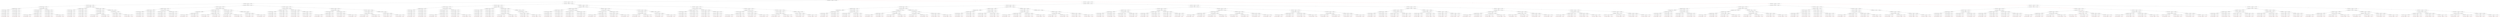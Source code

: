 strict digraph G {
  1 [ label="(ind=9, catPorCub=[], prepR=[5, 7, 1, 5, 2], acumV=-9)" ];
  2 [ color="red" label="(ind=10, catPorCub=[], prepR=[5, 7, 1, 5, 2], acumV=-9)" ];
  3 [ label="(ind=8, catPorCub=[], prepR=[5, 7, 1, 5, 2], acumV=-9)" ];
  4 [ label="(ind=7, catPorCub=[], prepR=[5, 7, 1, 5, 2], acumV=-9)" ];
  5 [ label="(ind=6, catPorCub=[], prepR=[5, 7, 1, 5, 2], acumV=-9)" ];
  6 [ label="(ind=5, catPorCub=[4], prepR=[5, 7, 1, 5, 10], acumV=-7)" ];
  7 [ label="(ind=9, catPorCub=[4], prepR=[5, 7, 1, 5, 10], acumV=-7)" ];
  8 [ color="red" label="(ind=10, catPorCub=[4], prepR=[5, 7, 1, 5, 10], acumV=-7)" ];
  9 [ label="(ind=8, catPorCub=[4], prepR=[5, 7, 1, 5, 10], acumV=-7)" ];
  10 [ label="(ind=7, catPorCub=[4], prepR=[5, 7, 1, 5, 10], acumV=-7)" ];
  11 [ label="(ind=6, catPorCub=[4], prepR=[5, 7, 1, 5, 10], acumV=-7)" ];
  12 [ label="(ind=4, catPorCub=[4], prepR=[5, 7, 6, 5, 10], acumV=-5)" ];
  13 [ label="(ind=9, catPorCub=[], prepR=[5, 7, 0, 5, 2], acumV=-6)" ];
  14 [ color="red" label="(ind=10, catPorCub=[], prepR=[5, 7, 0, 5, 2], acumV=-6)" ];
  15 [ label="(ind=8, catPorCub=[], prepR=[5, 7, 6, 5, 2], acumV=-7)" ];
  16 [ label="(ind=9, catPorCub=[], prepR=[5, 7, 6, 5, 2], acumV=-7)" ];
  17 [ color="red" label="(ind=10, catPorCub=[], prepR=[5, 7, 6, 5, 2], acumV=-7)" ];
  18 [ label="(ind=7, catPorCub=[], prepR=[5, 7, 6, 5, 2], acumV=-7)" ];
  19 [ label="(ind=6, catPorCub=[], prepR=[5, 7, 6, 5, 2], acumV=-7)" ];
  20 [ label="(ind=5, catPorCub=[4], prepR=[5, 7, 6, 5, 10], acumV=-5)" ];
  21 [ label="(ind=9, catPorCub=[4], prepR=[5, 7, 0, 5, 10], acumV=-4)" ];
  22 [ color="red" label="(ind=10, catPorCub=[4], prepR=[5, 7, 0, 5, 10], acumV=-4)" ];
  23 [ label="(ind=8, catPorCub=[4], prepR=[5, 7, 6, 5, 10], acumV=-5)" ];
  24 [ label="(ind=9, catPorCub=[4], prepR=[5, 7, 6, 5, 10], acumV=-5)" ];
  25 [ color="red" label="(ind=10, catPorCub=[4], prepR=[5, 7, 6, 5, 10], acumV=-5)" ];
  26 [ label="(ind=7, catPorCub=[4], prepR=[5, 7, 6, 5, 10], acumV=-5)" ];
  27 [ label="(ind=6, catPorCub=[4], prepR=[5, 7, 6, 5, 10], acumV=-5)" ];
  28 [ label="(ind=3, catPorCub=[3, 4], prepR=[5, 7, 6, 10, 10], acumV=-3)" ];
  29 [ label="(ind=9, catPorCub=[3], prepR=[5, 7, 1, 10, 2], acumV=-7)" ];
  30 [ color="red" label="(ind=10, catPorCub=[3], prepR=[5, 7, 1, 10, 2], acumV=-7)" ];
  31 [ label="(ind=8, catPorCub=[3], prepR=[5, 7, 1, 10, 2], acumV=-7)" ];
  32 [ label="(ind=7, catPorCub=[3], prepR=[5, 7, 1, 10, 2], acumV=-7)" ];
  33 [ label="(ind=6, catPorCub=[3], prepR=[5, 7, 1, 10, 2], acumV=-7)" ];
  34 [ label="(ind=5, catPorCub=[3, 4], prepR=[5, 7, 1, 10, 10], acumV=-5)" ];
  35 [ label="(ind=9, catPorCub=[3, 4], prepR=[5, 7, 1, 10, 10], acumV=-5)" ];
  36 [ color="red" label="(ind=10, catPorCub=[3, 4], prepR=[5, 7, 1, 10, 10], acumV=-5)" ];
  37 [ label="(ind=8, catPorCub=[3, 4], prepR=[5, 7, 1, 10, 10], acumV=-5)" ];
  38 [ label="(ind=7, catPorCub=[3, 4], prepR=[5, 7, 1, 10, 10], acumV=-5)" ];
  39 [ label="(ind=6, catPorCub=[3, 4], prepR=[5, 7, 1, 10, 10], acumV=-5)" ];
  40 [ label="(ind=4, catPorCub=[3, 4], prepR=[5, 7, 6, 10, 10], acumV=-3)" ];
  41 [ label="(ind=9, catPorCub=[3], prepR=[5, 7, 0, 10, 2], acumV=-4)" ];
  42 [ color="red" label="(ind=10, catPorCub=[3], prepR=[5, 7, 0, 10, 2], acumV=-4)" ];
  43 [ label="(ind=8, catPorCub=[3], prepR=[5, 7, 6, 10, 2], acumV=-5)" ];
  44 [ label="(ind=9, catPorCub=[3], prepR=[5, 7, 6, 10, 2], acumV=-5)" ];
  45 [ color="red" label="(ind=10, catPorCub=[3], prepR=[5, 7, 6, 10, 2], acumV=-5)" ];
  46 [ label="(ind=7, catPorCub=[3], prepR=[5, 7, 6, 10, 2], acumV=-5)" ];
  47 [ label="(ind=6, catPorCub=[3], prepR=[5, 7, 6, 10, 2], acumV=-5)" ];
  48 [ label="(ind=5, catPorCub=[3, 4], prepR=[5, 7, 6, 10, 10], acumV=-3)" ];
  49 [ label="(ind=9, catPorCub=[3, 4], prepR=[5, 7, 0, 10, 10], acumV=-2)" ];
  50 [ color="red" label="(ind=10, catPorCub=[3, 4], prepR=[5, 7, 0, 10, 10], acumV=-2)" ];
  51 [ label="(ind=8, catPorCub=[3, 4], prepR=[5, 7, 6, 10, 10], acumV=-3)" ];
  52 [ label="(ind=9, catPorCub=[3, 4], prepR=[5, 7, 6, 10, 10], acumV=-3)" ];
  53 [ color="red" label="(ind=10, catPorCub=[3, 4], prepR=[5, 7, 6, 10, 10], acumV=-3)" ];
  54 [ label="(ind=7, catPorCub=[3, 4], prepR=[5, 7, 6, 10, 10], acumV=-3)" ];
  55 [ label="(ind=6, catPorCub=[3, 4], prepR=[5, 7, 6, 10, 10], acumV=-3)" ];
  56 [ label="(ind=2, catPorCub=[1, 3, 4], prepR=[5, 10, 6, 10, 10], acumV=-3)" ];
  57 [ label="(ind=9, catPorCub=[], prepR=[5, 2, 1, 5, 2], acumV=-10)" ];
  58 [ color="red" label="(ind=10, catPorCub=[], prepR=[5, 2, 1, 5, 2], acumV=-10)" ];
  59 [ label="(ind=8, catPorCub=[], prepR=[5, 2, 1, 5, 2], acumV=-10)" ];
  60 [ label="(ind=7, catPorCub=[], prepR=[5, 2, 1, 5, 2], acumV=-10)" ];
  61 [ label="(ind=6, catPorCub=[1], prepR=[5, 10, 1, 5, 2], acumV=-9)" ];
  62 [ label="(ind=9, catPorCub=[1], prepR=[5, 10, 1, 5, 2], acumV=-9)" ];
  63 [ color="red" label="(ind=10, catPorCub=[], prepR=[5, 0, 1, 5, 2], acumV=-8)" ];
  64 [ label="(ind=8, catPorCub=[1], prepR=[5, 10, 1, 5, 2], acumV=-9)" ];
  65 [ label="(ind=7, catPorCub=[1], prepR=[5, 10, 1, 5, 2], acumV=-9)" ];
  66 [ label="(ind=5, catPorCub=[1, 4], prepR=[5, 10, 1, 5, 10], acumV=-7)" ];
  67 [ label="(ind=9, catPorCub=[4], prepR=[5, 2, 1, 5, 10], acumV=-8)" ];
  68 [ color="red" label="(ind=10, catPorCub=[4], prepR=[5, 2, 1, 5, 10], acumV=-8)" ];
  69 [ label="(ind=8, catPorCub=[4], prepR=[5, 2, 1, 5, 10], acumV=-8)" ];
  70 [ label="(ind=7, catPorCub=[4], prepR=[5, 2, 1, 5, 10], acumV=-8)" ];
  71 [ label="(ind=6, catPorCub=[1, 4], prepR=[5, 10, 1, 5, 10], acumV=-7)" ];
  72 [ label="(ind=9, catPorCub=[1, 4], prepR=[5, 10, 1, 5, 10], acumV=-7)" ];
  73 [ color="red" label="(ind=10, catPorCub=[4], prepR=[5, 0, 1, 5, 10], acumV=-6)" ];
  74 [ label="(ind=8, catPorCub=[1, 4], prepR=[5, 10, 1, 5, 10], acumV=-7)" ];
  75 [ label="(ind=7, catPorCub=[1, 4], prepR=[5, 10, 1, 5, 10], acumV=-7)" ];
  76 [ label="(ind=4, catPorCub=[1, 4], prepR=[5, 10, 6, 5, 10], acumV=-5)" ];
  77 [ label="(ind=9, catPorCub=[], prepR=[5, 2, 0, 5, 2], acumV=-7)" ];
  78 [ color="red" label="(ind=10, catPorCub=[], prepR=[5, 2, 0, 5, 2], acumV=-7)" ];
  79 [ label="(ind=8, catPorCub=[], prepR=[5, 2, 6, 5, 2], acumV=-8)" ];
  80 [ label="(ind=9, catPorCub=[], prepR=[5, 2, 6, 5, 2], acumV=-8)" ];
  81 [ color="red" label="(ind=10, catPorCub=[], prepR=[5, 2, 6, 5, 2], acumV=-8)" ];
  82 [ label="(ind=7, catPorCub=[], prepR=[5, 2, 6, 5, 2], acumV=-8)" ];
  83 [ label="(ind=6, catPorCub=[1], prepR=[5, 10, 6, 5, 2], acumV=-7)" ];
  84 [ label="(ind=9, catPorCub=[1], prepR=[5, 10, 0, 5, 2], acumV=-6)" ];
  85 [ color="red" label="(ind=10, catPorCub=[], prepR=[5, 0, 0, 5, 2], acumV=-5)" ];
  86 [ label="(ind=8, catPorCub=[1], prepR=[5, 10, 6, 5, 2], acumV=-7)" ];
  87 [ label="(ind=9, catPorCub=[1], prepR=[5, 10, 6, 5, 2], acumV=-7)" ];
  88 [ color="red" label="(ind=10, catPorCub=[], prepR=[5, 0, 6, 5, 2], acumV=-6)" ];
  89 [ label="(ind=7, catPorCub=[1], prepR=[5, 10, 6, 5, 2], acumV=-7)" ];
  90 [ label="(ind=5, catPorCub=[1, 4], prepR=[5, 10, 6, 5, 10], acumV=-5)" ];
  91 [ label="(ind=9, catPorCub=[4], prepR=[5, 2, 0, 5, 10], acumV=-5)" ];
  92 [ color="red" label="(ind=10, catPorCub=[4], prepR=[5, 2, 0, 5, 10], acumV=-5)" ];
  93 [ label="(ind=8, catPorCub=[4], prepR=[5, 2, 6, 5, 10], acumV=-6)" ];
  94 [ label="(ind=9, catPorCub=[4], prepR=[5, 2, 6, 5, 10], acumV=-6)" ];
  95 [ color="red" label="(ind=10, catPorCub=[4], prepR=[5, 2, 6, 5, 10], acumV=-6)" ];
  96 [ label="(ind=7, catPorCub=[4], prepR=[5, 2, 6, 5, 10], acumV=-6)" ];
  97 [ label="(ind=6, catPorCub=[1, 4], prepR=[5, 10, 6, 5, 10], acumV=-5)" ];
  98 [ label="(ind=9, catPorCub=[1, 4], prepR=[5, 10, 0, 5, 10], acumV=-4)" ];
  99 [ color="red" label="(ind=10, catPorCub=[4], prepR=[5, 0, 0, 5, 10], acumV=-3)" ];
  100 [ label="(ind=8, catPorCub=[1, 4], prepR=[5, 10, 6, 5, 10], acumV=-5)" ];
  101 [ label="(ind=9, catPorCub=[1, 4], prepR=[5, 10, 6, 5, 10], acumV=-5)" ];
  102 [ color="red" label="(ind=10, catPorCub=[4], prepR=[5, 0, 6, 5, 10], acumV=-4)" ];
  103 [ label="(ind=7, catPorCub=[1, 4], prepR=[5, 10, 6, 5, 10], acumV=-5)" ];
  104 [ label="(ind=3, catPorCub=[1, 3, 4], prepR=[5, 10, 6, 10, 10], acumV=-3)" ];
  105 [ label="(ind=9, catPorCub=[3], prepR=[5, 2, 1, 10, 2], acumV=-8)" ];
  106 [ color="red" label="(ind=10, catPorCub=[3], prepR=[5, 2, 1, 10, 2], acumV=-8)" ];
  107 [ label="(ind=8, catPorCub=[3], prepR=[5, 2, 1, 10, 2], acumV=-8)" ];
  108 [ label="(ind=7, catPorCub=[3], prepR=[5, 2, 1, 10, 2], acumV=-8)" ];
  109 [ label="(ind=6, catPorCub=[1, 3], prepR=[5, 10, 1, 10, 2], acumV=-7)" ];
  110 [ label="(ind=9, catPorCub=[1, 3], prepR=[5, 10, 1, 10, 2], acumV=-7)" ];
  111 [ color="red" label="(ind=10, catPorCub=[3], prepR=[5, 0, 1, 10, 2], acumV=-6)" ];
  112 [ label="(ind=8, catPorCub=[1, 3], prepR=[5, 10, 1, 10, 2], acumV=-7)" ];
  113 [ label="(ind=7, catPorCub=[1, 3], prepR=[5, 10, 1, 10, 2], acumV=-7)" ];
  114 [ label="(ind=5, catPorCub=[1, 3, 4], prepR=[5, 10, 1, 10, 10], acumV=-5)" ];
  115 [ label="(ind=9, catPorCub=[3, 4], prepR=[5, 2, 1, 10, 10], acumV=-6)" ];
  116 [ color="red" label="(ind=10, catPorCub=[3, 4], prepR=[5, 2, 1, 10, 10], acumV=-6)" ];
  117 [ label="(ind=8, catPorCub=[3, 4], prepR=[5, 2, 1, 10, 10], acumV=-6)" ];
  118 [ label="(ind=7, catPorCub=[3, 4], prepR=[5, 2, 1, 10, 10], acumV=-6)" ];
  119 [ label="(ind=6, catPorCub=[1, 3, 4], prepR=[5, 10, 1, 10, 10], acumV=-5)" ];
  120 [ label="(ind=9, catPorCub=[1, 3, 4], prepR=[5, 10, 1, 10, 10], acumV=-5)" ];
  121 [ color="red" label="(ind=10, catPorCub=[3, 4], prepR=[5, 0, 1, 10, 10], acumV=-4)" ];
  122 [ label="(ind=8, catPorCub=[1, 3, 4], prepR=[5, 10, 1, 10, 10], acumV=-5)" ];
  123 [ label="(ind=7, catPorCub=[1, 3, 4], prepR=[5, 10, 1, 10, 10], acumV=-5)" ];
  124 [ label="(ind=4, catPorCub=[1, 3, 4], prepR=[5, 10, 6, 10, 10], acumV=-3)" ];
  125 [ label="(ind=9, catPorCub=[3], prepR=[5, 2, 0, 10, 2], acumV=-5)" ];
  126 [ color="red" label="(ind=10, catPorCub=[3], prepR=[5, 2, 0, 10, 2], acumV=-5)" ];
  127 [ label="(ind=8, catPorCub=[3], prepR=[5, 2, 6, 10, 2], acumV=-6)" ];
  128 [ label="(ind=9, catPorCub=[3], prepR=[5, 2, 6, 10, 2], acumV=-6)" ];
  129 [ color="red" label="(ind=10, catPorCub=[3], prepR=[5, 2, 6, 10, 2], acumV=-6)" ];
  130 [ label="(ind=7, catPorCub=[3], prepR=[5, 2, 6, 10, 2], acumV=-6)" ];
  131 [ label="(ind=6, catPorCub=[1, 3], prepR=[5, 10, 6, 10, 2], acumV=-5)" ];
  132 [ label="(ind=9, catPorCub=[1, 3], prepR=[5, 10, 0, 10, 2], acumV=-4)" ];
  133 [ color="red" label="(ind=10, catPorCub=[3], prepR=[5, 0, 0, 10, 2], acumV=-3)" ];
  134 [ label="(ind=8, catPorCub=[1, 3], prepR=[5, 10, 6, 10, 2], acumV=-5)" ];
  135 [ label="(ind=9, catPorCub=[1, 3], prepR=[5, 10, 6, 10, 2], acumV=-5)" ];
  136 [ color="red" label="(ind=10, catPorCub=[3], prepR=[5, 0, 6, 10, 2], acumV=-4)" ];
  137 [ label="(ind=7, catPorCub=[1, 3], prepR=[5, 10, 6, 10, 2], acumV=-5)" ];
  138 [ label="(ind=5, catPorCub=[1, 3, 4], prepR=[5, 10, 6, 10, 10], acumV=-3)" ];
  139 [ label="(ind=9, catPorCub=[3, 4], prepR=[5, 2, 0, 10, 10], acumV=-3)" ];
  140 [ color="red" label="(ind=10, catPorCub=[3, 4], prepR=[5, 2, 0, 10, 10], acumV=-3)" ];
  141 [ label="(ind=8, catPorCub=[3, 4], prepR=[5, 2, 6, 10, 10], acumV=-4)" ];
  142 [ label="(ind=9, catPorCub=[3, 4], prepR=[5, 2, 6, 10, 10], acumV=-4)" ];
  143 [ color="red" label="(ind=10, catPorCub=[3, 4], prepR=[5, 2, 6, 10, 10], acumV=-4)" ];
  144 [ label="(ind=7, catPorCub=[3, 4], prepR=[5, 2, 6, 10, 10], acumV=-4)" ];
  145 [ label="(ind=6, catPorCub=[1, 3, 4], prepR=[5, 10, 6, 10, 10], acumV=-3)" ];
  146 [ label="(ind=9, catPorCub=[1, 3, 4], prepR=[5, 10, 0, 10, 10], acumV=-2)" ];
  147 [ color="red" label="(ind=10, catPorCub=[3, 4], prepR=[5, 0, 0, 10, 10], acumV=-1)" ];
  148 [ label="(ind=8, catPorCub=[1, 3, 4], prepR=[5, 10, 6, 10, 10], acumV=-3)" ];
  149 [ label="(ind=9, catPorCub=[1, 3, 4], prepR=[5, 10, 6, 10, 10], acumV=-3)" ];
  150 [ color="red" label="(ind=10, catPorCub=[3, 4], prepR=[5, 0, 6, 10, 10], acumV=-2)" ];
  151 [ label="(ind=7, catPorCub=[1, 3, 4], prepR=[5, 10, 6, 10, 10], acumV=-3)" ];
  152 [ label="(ind=1, catPorCub=[1, 2, 3, 4], prepR=[5, 10, 10, 10, 10], acumV=-1)" ];
  153 [ label="(ind=9, catPorCub=[], prepR=[5, 7, 5, 5, 2], acumV=-7)" ];
  154 [ color="red" label="(ind=10, catPorCub=[], prepR=[5, 7, 5, 5, 2], acumV=-7)" ];
  155 [ label="(ind=8, catPorCub=[], prepR=[5, 7, 5, 5, 2], acumV=-7)" ];
  156 [ label="(ind=7, catPorCub=[], prepR=[5, 7, 5, 5, 2], acumV=-7)" ];
  157 [ label="(ind=6, catPorCub=[], prepR=[5, 7, 5, 5, 2], acumV=-7)" ];
  158 [ label="(ind=5, catPorCub=[4], prepR=[5, 7, 5, 5, 10], acumV=-5)" ];
  159 [ label="(ind=9, catPorCub=[4], prepR=[5, 7, 5, 5, 10], acumV=-5)" ];
  160 [ color="red" label="(ind=10, catPorCub=[4], prepR=[5, 7, 5, 5, 10], acumV=-5)" ];
  161 [ label="(ind=8, catPorCub=[4], prepR=[5, 7, 5, 5, 10], acumV=-5)" ];
  162 [ label="(ind=7, catPorCub=[4], prepR=[5, 7, 5, 5, 10], acumV=-5)" ];
  163 [ label="(ind=6, catPorCub=[4], prepR=[5, 7, 5, 5, 10], acumV=-5)" ];
  164 [ label="(ind=4, catPorCub=[2, 4], prepR=[5, 7, 10, 5, 10], acumV=-3)" ];
  165 [ label="(ind=9, catPorCub=[], prepR=[5, 7, 4, 5, 2], acumV=-4)" ];
  166 [ color="red" label="(ind=10, catPorCub=[], prepR=[5, 7, 4, 5, 2], acumV=-4)" ];
  167 [ label="(ind=8, catPorCub=[2], prepR=[5, 7, 10, 5, 2], acumV=-5)" ];
  168 [ label="(ind=9, catPorCub=[2], prepR=[5, 7, 10, 5, 2], acumV=-5)" ];
  169 [ color="red" label="(ind=10, catPorCub=[2], prepR=[5, 7, 10, 5, 2], acumV=-5)" ];
  170 [ label="(ind=7, catPorCub=[2], prepR=[5, 7, 10, 5, 2], acumV=-5)" ];
  171 [ label="(ind=6, catPorCub=[2], prepR=[5, 7, 10, 5, 2], acumV=-5)" ];
  172 [ label="(ind=5, catPorCub=[2, 4], prepR=[5, 7, 10, 5, 10], acumV=-3)" ];
  173 [ label="(ind=9, catPorCub=[4], prepR=[5, 7, 4, 5, 10], acumV=-2)" ];
  174 [ color="red" label="(ind=10, catPorCub=[4], prepR=[5, 7, 4, 5, 10], acumV=-2)" ];
  175 [ label="(ind=8, catPorCub=[2, 4], prepR=[5, 7, 10, 5, 10], acumV=-3)" ];
  176 [ label="(ind=9, catPorCub=[2, 4], prepR=[5, 7, 10, 5, 10], acumV=-3)" ];
  177 [ color="red" label="(ind=10, catPorCub=[2, 4], prepR=[5, 7, 10, 5, 10], acumV=-3)" ];
  178 [ label="(ind=7, catPorCub=[2, 4], prepR=[5, 7, 10, 5, 10], acumV=-3)" ];
  179 [ label="(ind=6, catPorCub=[2, 4], prepR=[5, 7, 10, 5, 10], acumV=-3)" ];
  180 [ label="(ind=3, catPorCub=[2, 3, 4], prepR=[5, 7, 10, 10, 10], acumV=-1)" ];
  181 [ label="(ind=9, catPorCub=[3], prepR=[5, 7, 5, 10, 2], acumV=-5)" ];
  182 [ color="red" label="(ind=10, catPorCub=[3], prepR=[5, 7, 5, 10, 2], acumV=-5)" ];
  183 [ label="(ind=8, catPorCub=[3], prepR=[5, 7, 5, 10, 2], acumV=-5)" ];
  184 [ label="(ind=7, catPorCub=[3], prepR=[5, 7, 5, 10, 2], acumV=-5)" ];
  185 [ label="(ind=6, catPorCub=[3], prepR=[5, 7, 5, 10, 2], acumV=-5)" ];
  186 [ label="(ind=5, catPorCub=[3, 4], prepR=[5, 7, 5, 10, 10], acumV=-3)" ];
  187 [ label="(ind=9, catPorCub=[3, 4], prepR=[5, 7, 5, 10, 10], acumV=-3)" ];
  188 [ color="red" label="(ind=10, catPorCub=[3, 4], prepR=[5, 7, 5, 10, 10], acumV=-3)" ];
  189 [ label="(ind=8, catPorCub=[3, 4], prepR=[5, 7, 5, 10, 10], acumV=-3)" ];
  190 [ label="(ind=7, catPorCub=[3, 4], prepR=[5, 7, 5, 10, 10], acumV=-3)" ];
  191 [ label="(ind=6, catPorCub=[3, 4], prepR=[5, 7, 5, 10, 10], acumV=-3)" ];
  192 [ label="(ind=4, catPorCub=[2, 3, 4], prepR=[5, 7, 10, 10, 10], acumV=-1)" ];
  193 [ label="(ind=9, catPorCub=[3], prepR=[5, 7, 4, 10, 2], acumV=-2)" ];
  194 [ color="red" label="(ind=10, catPorCub=[3], prepR=[5, 7, 4, 10, 2], acumV=-2)" ];
  195 [ label="(ind=8, catPorCub=[2, 3], prepR=[5, 7, 10, 10, 2], acumV=-3)" ];
  196 [ label="(ind=9, catPorCub=[2, 3], prepR=[5, 7, 10, 10, 2], acumV=-3)" ];
  197 [ color="red" label="(ind=10, catPorCub=[2, 3], prepR=[5, 7, 10, 10, 2], acumV=-3)" ];
  198 [ label="(ind=7, catPorCub=[2, 3], prepR=[5, 7, 10, 10, 2], acumV=-3)" ];
  199 [ label="(ind=6, catPorCub=[2, 3], prepR=[5, 7, 10, 10, 2], acumV=-3)" ];
  200 [ label="(ind=5, catPorCub=[2, 3, 4], prepR=[5, 7, 10, 10, 10], acumV=-1)" ];
  201 [ label="(ind=9, catPorCub=[3, 4], prepR=[5, 7, 4, 10, 10], acumV=0)" ];
  202 [ color="red" label="(ind=10, catPorCub=[3, 4], prepR=[5, 7, 4, 10, 10], acumV=0)" ];
  203 [ label="(ind=8, catPorCub=[2, 3, 4], prepR=[5, 7, 10, 10, 10], acumV=-1)" ];
  204 [ label="(ind=9, catPorCub=[2, 3, 4], prepR=[5, 7, 10, 10, 10], acumV=-1)" ];
  205 [ color="red" label="(ind=10, catPorCub=[2, 3, 4], prepR=[5, 7, 10, 10, 10], acumV=-1)" ];
  206 [ label="(ind=7, catPorCub=[2, 3, 4], prepR=[5, 7, 10, 10, 10], acumV=-1)" ];
  207 [ label="(ind=6, catPorCub=[2, 3, 4], prepR=[5, 7, 10, 10, 10], acumV=-1)" ];
  208 [ label="(ind=2, catPorCub=[1, 2, 3, 4], prepR=[5, 10, 10, 10, 10], acumV=-1)" ];
  209 [ label="(ind=9, catPorCub=[], prepR=[5, 2, 5, 5, 2], acumV=-8)" ];
  210 [ color="red" label="(ind=10, catPorCub=[], prepR=[5, 2, 5, 5, 2], acumV=-8)" ];
  211 [ label="(ind=8, catPorCub=[], prepR=[5, 2, 5, 5, 2], acumV=-8)" ];
  212 [ label="(ind=7, catPorCub=[], prepR=[5, 2, 5, 5, 2], acumV=-8)" ];
  213 [ label="(ind=6, catPorCub=[1], prepR=[5, 10, 5, 5, 2], acumV=-7)" ];
  214 [ label="(ind=9, catPorCub=[1], prepR=[5, 10, 5, 5, 2], acumV=-7)" ];
  215 [ color="red" label="(ind=10, catPorCub=[], prepR=[5, 0, 5, 5, 2], acumV=-6)" ];
  216 [ label="(ind=8, catPorCub=[1], prepR=[5, 10, 5, 5, 2], acumV=-7)" ];
  217 [ label="(ind=7, catPorCub=[1], prepR=[5, 10, 5, 5, 2], acumV=-7)" ];
  218 [ label="(ind=5, catPorCub=[1, 4], prepR=[5, 10, 5, 5, 10], acumV=-5)" ];
  219 [ label="(ind=9, catPorCub=[4], prepR=[5, 2, 5, 5, 10], acumV=-6)" ];
  220 [ color="red" label="(ind=10, catPorCub=[4], prepR=[5, 2, 5, 5, 10], acumV=-6)" ];
  221 [ label="(ind=8, catPorCub=[4], prepR=[5, 2, 5, 5, 10], acumV=-6)" ];
  222 [ label="(ind=7, catPorCub=[4], prepR=[5, 2, 5, 5, 10], acumV=-6)" ];
  223 [ label="(ind=6, catPorCub=[1, 4], prepR=[5, 10, 5, 5, 10], acumV=-5)" ];
  224 [ label="(ind=9, catPorCub=[1, 4], prepR=[5, 10, 5, 5, 10], acumV=-5)" ];
  225 [ color="red" label="(ind=10, catPorCub=[4], prepR=[5, 0, 5, 5, 10], acumV=-4)" ];
  226 [ label="(ind=8, catPorCub=[1, 4], prepR=[5, 10, 5, 5, 10], acumV=-5)" ];
  227 [ label="(ind=7, catPorCub=[1, 4], prepR=[5, 10, 5, 5, 10], acumV=-5)" ];
  228 [ label="(ind=4, catPorCub=[1, 2, 4], prepR=[5, 10, 10, 5, 10], acumV=-3)" ];
  229 [ label="(ind=9, catPorCub=[], prepR=[5, 2, 4, 5, 2], acumV=-5)" ];
  230 [ color="red" label="(ind=10, catPorCub=[], prepR=[5, 2, 4, 5, 2], acumV=-5)" ];
  231 [ label="(ind=8, catPorCub=[2], prepR=[5, 2, 10, 5, 2], acumV=-6)" ];
  232 [ label="(ind=9, catPorCub=[2], prepR=[5, 2, 10, 5, 2], acumV=-6)" ];
  233 [ color="red" label="(ind=10, catPorCub=[2], prepR=[5, 2, 10, 5, 2], acumV=-6)" ];
  234 [ label="(ind=7, catPorCub=[2], prepR=[5, 2, 10, 5, 2], acumV=-6)" ];
  235 [ label="(ind=6, catPorCub=[1, 2], prepR=[5, 10, 10, 5, 2], acumV=-5)" ];
  236 [ label="(ind=9, catPorCub=[1], prepR=[5, 10, 4, 5, 2], acumV=-4)" ];
  237 [ color="red" label="(ind=10, catPorCub=[], prepR=[5, 0, 4, 5, 2], acumV=-3)" ];
  238 [ label="(ind=8, catPorCub=[1, 2], prepR=[5, 10, 10, 5, 2], acumV=-5)" ];
  239 [ label="(ind=9, catPorCub=[1, 2], prepR=[5, 10, 10, 5, 2], acumV=-5)" ];
  240 [ color="red" label="(ind=10, catPorCub=[2], prepR=[5, 0, 10, 5, 2], acumV=-4)" ];
  241 [ label="(ind=7, catPorCub=[1, 2], prepR=[5, 10, 10, 5, 2], acumV=-5)" ];
  242 [ label="(ind=5, catPorCub=[1, 2, 4], prepR=[5, 10, 10, 5, 10], acumV=-3)" ];
  243 [ label="(ind=9, catPorCub=[4], prepR=[5, 2, 4, 5, 10], acumV=-3)" ];
  244 [ color="red" label="(ind=10, catPorCub=[4], prepR=[5, 2, 4, 5, 10], acumV=-3)" ];
  245 [ label="(ind=8, catPorCub=[2, 4], prepR=[5, 2, 10, 5, 10], acumV=-4)" ];
  246 [ label="(ind=9, catPorCub=[2, 4], prepR=[5, 2, 10, 5, 10], acumV=-4)" ];
  247 [ color="red" label="(ind=10, catPorCub=[2, 4], prepR=[5, 2, 10, 5, 10], acumV=-4)" ];
  248 [ label="(ind=7, catPorCub=[2, 4], prepR=[5, 2, 10, 5, 10], acumV=-4)" ];
  249 [ label="(ind=6, catPorCub=[1, 2, 4], prepR=[5, 10, 10, 5, 10], acumV=-3)" ];
  250 [ label="(ind=9, catPorCub=[1, 4], prepR=[5, 10, 4, 5, 10], acumV=-2)" ];
  251 [ color="red" label="(ind=10, catPorCub=[4], prepR=[5, 0, 4, 5, 10], acumV=-1)" ];
  252 [ label="(ind=8, catPorCub=[1, 2, 4], prepR=[5, 10, 10, 5, 10], acumV=-3)" ];
  253 [ label="(ind=9, catPorCub=[1, 2, 4], prepR=[5, 10, 10, 5, 10], acumV=-3)" ];
  254 [ color="red" label="(ind=10, catPorCub=[2, 4], prepR=[5, 0, 10, 5, 10], acumV=-2)" ];
  255 [ label="(ind=7, catPorCub=[1, 2, 4], prepR=[5, 10, 10, 5, 10], acumV=-3)" ];
  256 [ label="(ind=3, catPorCub=[1, 2, 3, 4], prepR=[5, 10, 10, 10, 10], acumV=-1)" ];
  257 [ label="(ind=9, catPorCub=[3], prepR=[5, 2, 5, 10, 2], acumV=-6)" ];
  258 [ color="red" label="(ind=10, catPorCub=[3], prepR=[5, 2, 5, 10, 2], acumV=-6)" ];
  259 [ label="(ind=8, catPorCub=[3], prepR=[5, 2, 5, 10, 2], acumV=-6)" ];
  260 [ label="(ind=7, catPorCub=[3], prepR=[5, 2, 5, 10, 2], acumV=-6)" ];
  261 [ label="(ind=6, catPorCub=[1, 3], prepR=[5, 10, 5, 10, 2], acumV=-5)" ];
  262 [ label="(ind=9, catPorCub=[1, 3], prepR=[5, 10, 5, 10, 2], acumV=-5)" ];
  263 [ color="red" label="(ind=10, catPorCub=[3], prepR=[5, 0, 5, 10, 2], acumV=-4)" ];
  264 [ label="(ind=8, catPorCub=[1, 3], prepR=[5, 10, 5, 10, 2], acumV=-5)" ];
  265 [ label="(ind=7, catPorCub=[1, 3], prepR=[5, 10, 5, 10, 2], acumV=-5)" ];
  266 [ label="(ind=5, catPorCub=[1, 3, 4], prepR=[5, 10, 5, 10, 10], acumV=-3)" ];
  267 [ label="(ind=9, catPorCub=[3, 4], prepR=[5, 2, 5, 10, 10], acumV=-4)" ];
  268 [ color="red" label="(ind=10, catPorCub=[3, 4], prepR=[5, 2, 5, 10, 10], acumV=-4)" ];
  269 [ label="(ind=8, catPorCub=[3, 4], prepR=[5, 2, 5, 10, 10], acumV=-4)" ];
  270 [ label="(ind=7, catPorCub=[3, 4], prepR=[5, 2, 5, 10, 10], acumV=-4)" ];
  271 [ label="(ind=6, catPorCub=[1, 3, 4], prepR=[5, 10, 5, 10, 10], acumV=-3)" ];
  272 [ label="(ind=9, catPorCub=[1, 3, 4], prepR=[5, 10, 5, 10, 10], acumV=-3)" ];
  273 [ color="red" label="(ind=10, catPorCub=[3, 4], prepR=[5, 0, 5, 10, 10], acumV=-2)" ];
  274 [ label="(ind=8, catPorCub=[1, 3, 4], prepR=[5, 10, 5, 10, 10], acumV=-3)" ];
  275 [ label="(ind=7, catPorCub=[1, 3, 4], prepR=[5, 10, 5, 10, 10], acumV=-3)" ];
  276 [ label="(ind=4, catPorCub=[1, 2, 3, 4], prepR=[5, 10, 10, 10, 10], acumV=-1)" ];
  277 [ label="(ind=9, catPorCub=[3], prepR=[5, 2, 4, 10, 2], acumV=-3)" ];
  278 [ color="red" label="(ind=10, catPorCub=[3], prepR=[5, 2, 4, 10, 2], acumV=-3)" ];
  279 [ label="(ind=8, catPorCub=[2, 3], prepR=[5, 2, 10, 10, 2], acumV=-4)" ];
  280 [ label="(ind=9, catPorCub=[2, 3], prepR=[5, 2, 10, 10, 2], acumV=-4)" ];
  281 [ color="red" label="(ind=10, catPorCub=[2, 3], prepR=[5, 2, 10, 10, 2], acumV=-4)" ];
  282 [ label="(ind=7, catPorCub=[2, 3], prepR=[5, 2, 10, 10, 2], acumV=-4)" ];
  283 [ label="(ind=6, catPorCub=[1, 2, 3], prepR=[5, 10, 10, 10, 2], acumV=-3)" ];
  284 [ label="(ind=9, catPorCub=[1, 3], prepR=[5, 10, 4, 10, 2], acumV=-2)" ];
  285 [ color="red" label="(ind=10, catPorCub=[3], prepR=[5, 0, 4, 10, 2], acumV=-1)" ];
  286 [ label="(ind=8, catPorCub=[1, 2, 3], prepR=[5, 10, 10, 10, 2], acumV=-3)" ];
  287 [ label="(ind=9, catPorCub=[1, 2, 3], prepR=[5, 10, 10, 10, 2], acumV=-3)" ];
  288 [ color="red" label="(ind=10, catPorCub=[2, 3], prepR=[5, 0, 10, 10, 2], acumV=-2)" ];
  289 [ label="(ind=7, catPorCub=[1, 2, 3], prepR=[5, 10, 10, 10, 2], acumV=-3)" ];
  290 [ label="(ind=5, catPorCub=[1, 2, 3, 4], prepR=[5, 10, 10, 10, 10], acumV=-1)" ];
  291 [ label="(ind=9, catPorCub=[3, 4], prepR=[5, 2, 4, 10, 10], acumV=-1)" ];
  292 [ color="red" label="(ind=10, catPorCub=[3, 4], prepR=[5, 2, 4, 10, 10], acumV=-1)" ];
  293 [ label="(ind=8, catPorCub=[2, 3, 4], prepR=[5, 2, 10, 10, 10], acumV=-2)" ];
  294 [ label="(ind=9, catPorCub=[2, 3, 4], prepR=[5, 2, 10, 10, 10], acumV=-2)" ];
  295 [ color="red" label="(ind=10, catPorCub=[2, 3, 4], prepR=[5, 2, 10, 10, 10], acumV=-2)" ];
  296 [ label="(ind=7, catPorCub=[2, 3, 4], prepR=[5, 2, 10, 10, 10], acumV=-2)" ];
  297 [ label="(ind=6, catPorCub=[1, 2, 3, 4], prepR=[5, 10, 10, 10, 10], acumV=-1)" ];
  298 [ label="(ind=9, catPorCub=[1, 3, 4], prepR=[5, 10, 4, 10, 10], acumV=0)" ];
  299 [ color="red" label="(ind=10, catPorCub=[3, 4], prepR=[5, 0, 4, 10, 10], acumV=1)" ];
  300 [ label="(ind=8, catPorCub=[1, 2, 3, 4], prepR=[5, 10, 10, 10, 10], acumV=-1)" ];
  301 [ label="(ind=9, catPorCub=[1, 2, 3, 4], prepR=[5, 10, 10, 10, 10], acumV=-1)" ];
  302 [ color="red" label="(ind=10, catPorCub=[2, 3, 4], prepR=[5, 0, 10, 10, 10], acumV=0)" ];
  303 [ label="(ind=7, catPorCub=[1, 2, 3, 4], prepR=[5, 10, 10, 10, 10], acumV=-1)" ];
  304 [ label="(ind=0, catPorCub=[0, 1, 2, 3, 4], prepR=[10, 10, 10, 10, 10], acumV=0)" ];
  305 [ label="(ind=9, catPorCub=[], prepR=[3, 7, 1, 5, 2], acumV=-6)" ];
  306 [ color="red" label="(ind=10, catPorCub=[], prepR=[3, 7, 1, 5, 2], acumV=-6)" ];
  307 [ label="(ind=8, catPorCub=[], prepR=[3, 7, 1, 5, 2], acumV=-6)" ];
  308 [ label="(ind=7, catPorCub=[0], prepR=[10, 7, 1, 5, 2], acumV=-8)" ];
  309 [ label="(ind=9, catPorCub=[0], prepR=[10, 7, 1, 5, 2], acumV=-8)" ];
  310 [ color="red" label="(ind=10, catPorCub=[0], prepR=[10, 7, 1, 5, 2], acumV=-8)" ];
  311 [ label="(ind=8, catPorCub=[0], prepR=[10, 7, 1, 5, 2], acumV=-8)" ];
  312 [ label="(ind=6, catPorCub=[0], prepR=[10, 7, 1, 5, 2], acumV=-8)" ];
  313 [ label="(ind=5, catPorCub=[0, 4], prepR=[10, 7, 1, 5, 10], acumV=-6)" ];
  314 [ label="(ind=9, catPorCub=[4], prepR=[3, 7, 1, 5, 10], acumV=-4)" ];
  315 [ color="red" label="(ind=10, catPorCub=[4], prepR=[3, 7, 1, 5, 10], acumV=-4)" ];
  316 [ label="(ind=8, catPorCub=[4], prepR=[3, 7, 1, 5, 10], acumV=-4)" ];
  317 [ label="(ind=7, catPorCub=[0, 4], prepR=[10, 7, 1, 5, 10], acumV=-6)" ];
  318 [ label="(ind=9, catPorCub=[0, 4], prepR=[10, 7, 1, 5, 10], acumV=-6)" ];
  319 [ color="red" label="(ind=10, catPorCub=[0, 4], prepR=[10, 7, 1, 5, 10], acumV=-6)" ];
  320 [ label="(ind=8, catPorCub=[0, 4], prepR=[10, 7, 1, 5, 10], acumV=-6)" ];
  321 [ label="(ind=6, catPorCub=[0, 4], prepR=[10, 7, 1, 5, 10], acumV=-6)" ];
  322 [ label="(ind=4, catPorCub=[0, 4], prepR=[10, 7, 6, 5, 10], acumV=-4)" ];
  323 [ label="(ind=9, catPorCub=[], prepR=[3, 7, 0, 5, 2], acumV=-3)" ];
  324 [ color="red" label="(ind=10, catPorCub=[], prepR=[3, 7, 0, 5, 2], acumV=-3)" ];
  325 [ label="(ind=8, catPorCub=[], prepR=[3, 7, 6, 5, 2], acumV=-4)" ];
  326 [ label="(ind=9, catPorCub=[], prepR=[3, 7, 6, 5, 2], acumV=-4)" ];
  327 [ color="red" label="(ind=10, catPorCub=[], prepR=[3, 7, 6, 5, 2], acumV=-4)" ];
  328 [ label="(ind=7, catPorCub=[0], prepR=[10, 7, 6, 5, 2], acumV=-6)" ];
  329 [ label="(ind=9, catPorCub=[0], prepR=[10, 7, 0, 5, 2], acumV=-5)" ];
  330 [ color="red" label="(ind=10, catPorCub=[0], prepR=[10, 7, 0, 5, 2], acumV=-5)" ];
  331 [ label="(ind=8, catPorCub=[0], prepR=[10, 7, 6, 5, 2], acumV=-6)" ];
  332 [ label="(ind=9, catPorCub=[0], prepR=[10, 7, 6, 5, 2], acumV=-6)" ];
  333 [ color="red" label="(ind=10, catPorCub=[0], prepR=[10, 7, 6, 5, 2], acumV=-6)" ];
  334 [ label="(ind=6, catPorCub=[0], prepR=[10, 7, 6, 5, 2], acumV=-6)" ];
  335 [ label="(ind=5, catPorCub=[0, 4], prepR=[10, 7, 6, 5, 10], acumV=-4)" ];
  336 [ label="(ind=9, catPorCub=[4], prepR=[3, 7, 0, 5, 10], acumV=-1)" ];
  337 [ color="red" label="(ind=10, catPorCub=[4], prepR=[3, 7, 0, 5, 10], acumV=-1)" ];
  338 [ label="(ind=8, catPorCub=[4], prepR=[3, 7, 6, 5, 10], acumV=-2)" ];
  339 [ label="(ind=9, catPorCub=[4], prepR=[3, 7, 6, 5, 10], acumV=-2)" ];
  340 [ color="red" label="(ind=10, catPorCub=[4], prepR=[3, 7, 6, 5, 10], acumV=-2)" ];
  341 [ label="(ind=7, catPorCub=[0, 4], prepR=[10, 7, 6, 5, 10], acumV=-4)" ];
  342 [ label="(ind=9, catPorCub=[0, 4], prepR=[10, 7, 0, 5, 10], acumV=-3)" ];
  343 [ color="red" label="(ind=10, catPorCub=[0, 4], prepR=[10, 7, 0, 5, 10], acumV=-3)" ];
  344 [ label="(ind=8, catPorCub=[0, 4], prepR=[10, 7, 6, 5, 10], acumV=-4)" ];
  345 [ label="(ind=9, catPorCub=[0, 4], prepR=[10, 7, 6, 5, 10], acumV=-4)" ];
  346 [ color="red" label="(ind=10, catPorCub=[0, 4], prepR=[10, 7, 6, 5, 10], acumV=-4)" ];
  347 [ label="(ind=6, catPorCub=[0, 4], prepR=[10, 7, 6, 5, 10], acumV=-4)" ];
  348 [ label="(ind=3, catPorCub=[0, 3, 4], prepR=[10, 7, 6, 10, 10], acumV=-2)" ];
  349 [ label="(ind=9, catPorCub=[3], prepR=[3, 7, 1, 10, 2], acumV=-4)" ];
  350 [ color="red" label="(ind=10, catPorCub=[3], prepR=[3, 7, 1, 10, 2], acumV=-4)" ];
  351 [ label="(ind=8, catPorCub=[3], prepR=[3, 7, 1, 10, 2], acumV=-4)" ];
  352 [ label="(ind=7, catPorCub=[0, 3], prepR=[10, 7, 1, 10, 2], acumV=-6)" ];
  353 [ label="(ind=9, catPorCub=[0, 3], prepR=[10, 7, 1, 10, 2], acumV=-6)" ];
  354 [ color="red" label="(ind=10, catPorCub=[0, 3], prepR=[10, 7, 1, 10, 2], acumV=-6)" ];
  355 [ label="(ind=8, catPorCub=[0, 3], prepR=[10, 7, 1, 10, 2], acumV=-6)" ];
  356 [ label="(ind=6, catPorCub=[0, 3], prepR=[10, 7, 1, 10, 2], acumV=-6)" ];
  357 [ label="(ind=5, catPorCub=[0, 3, 4], prepR=[10, 7, 1, 10, 10], acumV=-4)" ];
  358 [ label="(ind=9, catPorCub=[3, 4], prepR=[3, 7, 1, 10, 10], acumV=-2)" ];
  359 [ color="red" label="(ind=10, catPorCub=[3, 4], prepR=[3, 7, 1, 10, 10], acumV=-2)" ];
  360 [ label="(ind=8, catPorCub=[3, 4], prepR=[3, 7, 1, 10, 10], acumV=-2)" ];
  361 [ label="(ind=7, catPorCub=[0, 3, 4], prepR=[10, 7, 1, 10, 10], acumV=-4)" ];
  362 [ label="(ind=9, catPorCub=[0, 3, 4], prepR=[10, 7, 1, 10, 10], acumV=-4)" ];
  363 [ color="red" label="(ind=10, catPorCub=[0, 3, 4], prepR=[10, 7, 1, 10, 10], acumV=-4)" ];
  364 [ label="(ind=8, catPorCub=[0, 3, 4], prepR=[10, 7, 1, 10, 10], acumV=-4)" ];
  365 [ label="(ind=6, catPorCub=[0, 3, 4], prepR=[10, 7, 1, 10, 10], acumV=-4)" ];
  366 [ label="(ind=4, catPorCub=[0, 3, 4], prepR=[10, 7, 6, 10, 10], acumV=-2)" ];
  367 [ label="(ind=9, catPorCub=[3], prepR=[3, 7, 0, 10, 2], acumV=-1)" ];
  368 [ color="red" label="(ind=10, catPorCub=[3], prepR=[3, 7, 0, 10, 2], acumV=-1)" ];
  369 [ label="(ind=8, catPorCub=[3], prepR=[3, 7, 6, 10, 2], acumV=-2)" ];
  370 [ label="(ind=9, catPorCub=[3], prepR=[3, 7, 6, 10, 2], acumV=-2)" ];
  371 [ color="red" label="(ind=10, catPorCub=[3], prepR=[3, 7, 6, 10, 2], acumV=-2)" ];
  372 [ label="(ind=7, catPorCub=[0, 3], prepR=[10, 7, 6, 10, 2], acumV=-4)" ];
  373 [ label="(ind=9, catPorCub=[0, 3], prepR=[10, 7, 0, 10, 2], acumV=-3)" ];
  374 [ color="red" label="(ind=10, catPorCub=[0, 3], prepR=[10, 7, 0, 10, 2], acumV=-3)" ];
  375 [ label="(ind=8, catPorCub=[0, 3], prepR=[10, 7, 6, 10, 2], acumV=-4)" ];
  376 [ label="(ind=9, catPorCub=[0, 3], prepR=[10, 7, 6, 10, 2], acumV=-4)" ];
  377 [ color="red" label="(ind=10, catPorCub=[0, 3], prepR=[10, 7, 6, 10, 2], acumV=-4)" ];
  378 [ label="(ind=6, catPorCub=[0, 3], prepR=[10, 7, 6, 10, 2], acumV=-4)" ];
  379 [ label="(ind=5, catPorCub=[0, 3, 4], prepR=[10, 7, 6, 10, 10], acumV=-2)" ];
  380 [ label="(ind=9, catPorCub=[3, 4], prepR=[3, 7, 0, 10, 10], acumV=1)" ];
  381 [ color="red" label="(ind=10, catPorCub=[3, 4], prepR=[3, 7, 0, 10, 10], acumV=1)" ];
  382 [ label="(ind=8, catPorCub=[3, 4], prepR=[3, 7, 6, 10, 10], acumV=0)" ];
  383 [ label="(ind=9, catPorCub=[3, 4], prepR=[3, 7, 6, 10, 10], acumV=0)" ];
  384 [ color="red" label="(ind=10, catPorCub=[3, 4], prepR=[3, 7, 6, 10, 10], acumV=0)" ];
  385 [ label="(ind=7, catPorCub=[0, 3, 4], prepR=[10, 7, 6, 10, 10], acumV=-2)" ];
  386 [ label="(ind=9, catPorCub=[0, 3, 4], prepR=[10, 7, 0, 10, 10], acumV=-1)" ];
  387 [ color="red" label="(ind=10, catPorCub=[0, 3, 4], prepR=[10, 7, 0, 10, 10], acumV=-1)" ];
  388 [ label="(ind=8, catPorCub=[0, 3, 4], prepR=[10, 7, 6, 10, 10], acumV=-2)" ];
  389 [ label="(ind=9, catPorCub=[0, 3, 4], prepR=[10, 7, 6, 10, 10], acumV=-2)" ];
  390 [ color="red" label="(ind=10, catPorCub=[0, 3, 4], prepR=[10, 7, 6, 10, 10], acumV=-2)" ];
  391 [ label="(ind=6, catPorCub=[0, 3, 4], prepR=[10, 7, 6, 10, 10], acumV=-2)" ];
  392 [ label="(ind=2, catPorCub=[0, 1, 3, 4], prepR=[10, 10, 6, 10, 10], acumV=-2)" ];
  393 [ label="(ind=9, catPorCub=[], prepR=[3, 2, 1, 5, 2], acumV=-7)" ];
  394 [ color="red" label="(ind=10, catPorCub=[], prepR=[3, 2, 1, 5, 2], acumV=-7)" ];
  395 [ label="(ind=8, catPorCub=[], prepR=[3, 2, 1, 5, 2], acumV=-7)" ];
  396 [ label="(ind=7, catPorCub=[0], prepR=[10, 2, 1, 5, 2], acumV=-9)" ];
  397 [ label="(ind=9, catPorCub=[0], prepR=[10, 2, 1, 5, 2], acumV=-9)" ];
  398 [ color="red" label="(ind=10, catPorCub=[0], prepR=[10, 2, 1, 5, 2], acumV=-9)" ];
  399 [ label="(ind=8, catPorCub=[0], prepR=[10, 2, 1, 5, 2], acumV=-9)" ];
  400 [ label="(ind=6, catPorCub=[0, 1], prepR=[10, 10, 1, 5, 2], acumV=-8)" ];
  401 [ label="(ind=9, catPorCub=[1], prepR=[3, 10, 1, 5, 2], acumV=-6)" ];
  402 [ color="red" label="(ind=10, catPorCub=[], prepR=[3, 0, 1, 5, 2], acumV=-5)" ];
  403 [ label="(ind=8, catPorCub=[1], prepR=[3, 10, 1, 5, 2], acumV=-6)" ];
  404 [ label="(ind=7, catPorCub=[0, 1], prepR=[10, 10, 1, 5, 2], acumV=-8)" ];
  405 [ label="(ind=9, catPorCub=[0, 1], prepR=[10, 10, 1, 5, 2], acumV=-8)" ];
  406 [ color="red" label="(ind=10, catPorCub=[0], prepR=[10, 0, 1, 5, 2], acumV=-7)" ];
  407 [ label="(ind=8, catPorCub=[0, 1], prepR=[10, 10, 1, 5, 2], acumV=-8)" ];
  408 [ label="(ind=5, catPorCub=[0, 1, 4], prepR=[10, 10, 1, 5, 10], acumV=-6)" ];
  409 [ label="(ind=9, catPorCub=[4], prepR=[3, 2, 1, 5, 10], acumV=-5)" ];
  410 [ color="red" label="(ind=10, catPorCub=[4], prepR=[3, 2, 1, 5, 10], acumV=-5)" ];
  411 [ label="(ind=8, catPorCub=[4], prepR=[3, 2, 1, 5, 10], acumV=-5)" ];
  412 [ label="(ind=7, catPorCub=[0, 4], prepR=[10, 2, 1, 5, 10], acumV=-7)" ];
  413 [ label="(ind=9, catPorCub=[0, 4], prepR=[10, 2, 1, 5, 10], acumV=-7)" ];
  414 [ color="red" label="(ind=10, catPorCub=[0, 4], prepR=[10, 2, 1, 5, 10], acumV=-7)" ];
  415 [ label="(ind=8, catPorCub=[0, 4], prepR=[10, 2, 1, 5, 10], acumV=-7)" ];
  416 [ label="(ind=6, catPorCub=[0, 1, 4], prepR=[10, 10, 1, 5, 10], acumV=-6)" ];
  417 [ label="(ind=9, catPorCub=[1, 4], prepR=[3, 10, 1, 5, 10], acumV=-4)" ];
  418 [ color="red" label="(ind=10, catPorCub=[4], prepR=[3, 0, 1, 5, 10], acumV=-3)" ];
  419 [ label="(ind=8, catPorCub=[1, 4], prepR=[3, 10, 1, 5, 10], acumV=-4)" ];
  420 [ label="(ind=7, catPorCub=[0, 1, 4], prepR=[10, 10, 1, 5, 10], acumV=-6)" ];
  421 [ label="(ind=9, catPorCub=[0, 1, 4], prepR=[10, 10, 1, 5, 10], acumV=-6)" ];
  422 [ color="red" label="(ind=10, catPorCub=[0, 4], prepR=[10, 0, 1, 5, 10], acumV=-5)" ];
  423 [ label="(ind=8, catPorCub=[0, 1, 4], prepR=[10, 10, 1, 5, 10], acumV=-6)" ];
  424 [ label="(ind=4, catPorCub=[0, 1, 4], prepR=[10, 10, 6, 5, 10], acumV=-4)" ];
  425 [ label="(ind=9, catPorCub=[], prepR=[3, 2, 0, 5, 2], acumV=-4)" ];
  426 [ color="red" label="(ind=10, catPorCub=[], prepR=[3, 2, 0, 5, 2], acumV=-4)" ];
  427 [ label="(ind=8, catPorCub=[], prepR=[3, 2, 6, 5, 2], acumV=-5)" ];
  428 [ label="(ind=9, catPorCub=[], prepR=[3, 2, 6, 5, 2], acumV=-5)" ];
  429 [ color="red" label="(ind=10, catPorCub=[], prepR=[3, 2, 6, 5, 2], acumV=-5)" ];
  430 [ label="(ind=7, catPorCub=[0], prepR=[10, 2, 6, 5, 2], acumV=-7)" ];
  431 [ label="(ind=9, catPorCub=[0], prepR=[10, 2, 0, 5, 2], acumV=-6)" ];
  432 [ color="red" label="(ind=10, catPorCub=[0], prepR=[10, 2, 0, 5, 2], acumV=-6)" ];
  433 [ label="(ind=8, catPorCub=[0], prepR=[10, 2, 6, 5, 2], acumV=-7)" ];
  434 [ label="(ind=9, catPorCub=[0], prepR=[10, 2, 6, 5, 2], acumV=-7)" ];
  435 [ color="red" label="(ind=10, catPorCub=[0], prepR=[10, 2, 6, 5, 2], acumV=-7)" ];
  436 [ label="(ind=6, catPorCub=[0, 1], prepR=[10, 10, 6, 5, 2], acumV=-6)" ];
  437 [ label="(ind=9, catPorCub=[1], prepR=[3, 10, 0, 5, 2], acumV=-3)" ];
  438 [ color="red" label="(ind=10, catPorCub=[], prepR=[3, 0, 0, 5, 2], acumV=-2)" ];
  439 [ label="(ind=8, catPorCub=[1], prepR=[3, 10, 6, 5, 2], acumV=-4)" ];
  440 [ label="(ind=9, catPorCub=[1], prepR=[3, 10, 6, 5, 2], acumV=-4)" ];
  441 [ color="red" label="(ind=10, catPorCub=[], prepR=[3, 0, 6, 5, 2], acumV=-3)" ];
  442 [ label="(ind=7, catPorCub=[0, 1], prepR=[10, 10, 6, 5, 2], acumV=-6)" ];
  443 [ label="(ind=9, catPorCub=[0, 1], prepR=[10, 10, 0, 5, 2], acumV=-5)" ];
  444 [ color="red" label="(ind=10, catPorCub=[0], prepR=[10, 0, 0, 5, 2], acumV=-4)" ];
  445 [ label="(ind=8, catPorCub=[0, 1], prepR=[10, 10, 6, 5, 2], acumV=-6)" ];
  446 [ label="(ind=9, catPorCub=[0, 1], prepR=[10, 10, 6, 5, 2], acumV=-6)" ];
  447 [ color="red" label="(ind=10, catPorCub=[0], prepR=[10, 0, 6, 5, 2], acumV=-5)" ];
  448 [ label="(ind=5, catPorCub=[0, 1, 4], prepR=[10, 10, 6, 5, 10], acumV=-4)" ];
  449 [ label="(ind=9, catPorCub=[4], prepR=[3, 2, 0, 5, 10], acumV=-2)" ];
  450 [ color="red" label="(ind=10, catPorCub=[4], prepR=[3, 2, 0, 5, 10], acumV=-2)" ];
  451 [ label="(ind=8, catPorCub=[4], prepR=[3, 2, 6, 5, 10], acumV=-3)" ];
  452 [ label="(ind=9, catPorCub=[4], prepR=[3, 2, 6, 5, 10], acumV=-3)" ];
  453 [ color="red" label="(ind=10, catPorCub=[4], prepR=[3, 2, 6, 5, 10], acumV=-3)" ];
  454 [ label="(ind=7, catPorCub=[0, 4], prepR=[10, 2, 6, 5, 10], acumV=-5)" ];
  455 [ label="(ind=9, catPorCub=[0, 4], prepR=[10, 2, 0, 5, 10], acumV=-4)" ];
  456 [ color="red" label="(ind=10, catPorCub=[0, 4], prepR=[10, 2, 0, 5, 10], acumV=-4)" ];
  457 [ label="(ind=8, catPorCub=[0, 4], prepR=[10, 2, 6, 5, 10], acumV=-5)" ];
  458 [ label="(ind=9, catPorCub=[0, 4], prepR=[10, 2, 6, 5, 10], acumV=-5)" ];
  459 [ color="red" label="(ind=10, catPorCub=[0, 4], prepR=[10, 2, 6, 5, 10], acumV=-5)" ];
  460 [ label="(ind=6, catPorCub=[0, 1, 4], prepR=[10, 10, 6, 5, 10], acumV=-4)" ];
  461 [ label="(ind=9, catPorCub=[1, 4], prepR=[3, 10, 0, 5, 10], acumV=-1)" ];
  462 [ color="red" label="(ind=10, catPorCub=[4], prepR=[3, 0, 0, 5, 10], acumV=0)" ];
  463 [ label="(ind=8, catPorCub=[1, 4], prepR=[3, 10, 6, 5, 10], acumV=-2)" ];
  464 [ label="(ind=9, catPorCub=[1, 4], prepR=[3, 10, 6, 5, 10], acumV=-2)" ];
  465 [ color="red" label="(ind=10, catPorCub=[4], prepR=[3, 0, 6, 5, 10], acumV=-1)" ];
  466 [ label="(ind=7, catPorCub=[0, 1, 4], prepR=[10, 10, 6, 5, 10], acumV=-4)" ];
  467 [ label="(ind=9, catPorCub=[0, 1, 4], prepR=[10, 10, 0, 5, 10], acumV=-3)" ];
  468 [ color="red" label="(ind=10, catPorCub=[0, 4], prepR=[10, 0, 0, 5, 10], acumV=-2)" ];
  469 [ label="(ind=8, catPorCub=[0, 1, 4], prepR=[10, 10, 6, 5, 10], acumV=-4)" ];
  470 [ label="(ind=9, catPorCub=[0, 1, 4], prepR=[10, 10, 6, 5, 10], acumV=-4)" ];
  471 [ color="red" label="(ind=10, catPorCub=[0, 4], prepR=[10, 0, 6, 5, 10], acumV=-3)" ];
  472 [ label="(ind=3, catPorCub=[0, 1, 3, 4], prepR=[10, 10, 6, 10, 10], acumV=-2)" ];
  473 [ label="(ind=9, catPorCub=[3], prepR=[3, 2, 1, 10, 2], acumV=-5)" ];
  474 [ color="red" label="(ind=10, catPorCub=[3], prepR=[3, 2, 1, 10, 2], acumV=-5)" ];
  475 [ label="(ind=8, catPorCub=[3], prepR=[3, 2, 1, 10, 2], acumV=-5)" ];
  476 [ label="(ind=7, catPorCub=[0, 3], prepR=[10, 2, 1, 10, 2], acumV=-7)" ];
  477 [ label="(ind=9, catPorCub=[0, 3], prepR=[10, 2, 1, 10, 2], acumV=-7)" ];
  478 [ color="red" label="(ind=10, catPorCub=[0, 3], prepR=[10, 2, 1, 10, 2], acumV=-7)" ];
  479 [ label="(ind=8, catPorCub=[0, 3], prepR=[10, 2, 1, 10, 2], acumV=-7)" ];
  480 [ label="(ind=6, catPorCub=[0, 1, 3], prepR=[10, 10, 1, 10, 2], acumV=-6)" ];
  481 [ label="(ind=9, catPorCub=[1, 3], prepR=[3, 10, 1, 10, 2], acumV=-4)" ];
  482 [ color="red" label="(ind=10, catPorCub=[3], prepR=[3, 0, 1, 10, 2], acumV=-3)" ];
  483 [ label="(ind=8, catPorCub=[1, 3], prepR=[3, 10, 1, 10, 2], acumV=-4)" ];
  484 [ label="(ind=7, catPorCub=[0, 1, 3], prepR=[10, 10, 1, 10, 2], acumV=-6)" ];
  485 [ label="(ind=9, catPorCub=[0, 1, 3], prepR=[10, 10, 1, 10, 2], acumV=-6)" ];
  486 [ color="red" label="(ind=10, catPorCub=[0, 3], prepR=[10, 0, 1, 10, 2], acumV=-5)" ];
  487 [ label="(ind=8, catPorCub=[0, 1, 3], prepR=[10, 10, 1, 10, 2], acumV=-6)" ];
  488 [ label="(ind=5, catPorCub=[0, 1, 3, 4], prepR=[10, 10, 1, 10, 10], acumV=-4)" ];
  489 [ label="(ind=9, catPorCub=[3, 4], prepR=[3, 2, 1, 10, 10], acumV=-3)" ];
  490 [ color="red" label="(ind=10, catPorCub=[3, 4], prepR=[3, 2, 1, 10, 10], acumV=-3)" ];
  491 [ label="(ind=8, catPorCub=[3, 4], prepR=[3, 2, 1, 10, 10], acumV=-3)" ];
  492 [ label="(ind=7, catPorCub=[0, 3, 4], prepR=[10, 2, 1, 10, 10], acumV=-5)" ];
  493 [ label="(ind=9, catPorCub=[0, 3, 4], prepR=[10, 2, 1, 10, 10], acumV=-5)" ];
  494 [ color="red" label="(ind=10, catPorCub=[0, 3, 4], prepR=[10, 2, 1, 10, 10], acumV=-5)" ];
  495 [ label="(ind=8, catPorCub=[0, 3, 4], prepR=[10, 2, 1, 10, 10], acumV=-5)" ];
  496 [ label="(ind=6, catPorCub=[0, 1, 3, 4], prepR=[10, 10, 1, 10, 10], acumV=-4)" ];
  497 [ label="(ind=9, catPorCub=[1, 3, 4], prepR=[3, 10, 1, 10, 10], acumV=-2)" ];
  498 [ color="red" label="(ind=10, catPorCub=[3, 4], prepR=[3, 0, 1, 10, 10], acumV=-1)" ];
  499 [ label="(ind=8, catPorCub=[1, 3, 4], prepR=[3, 10, 1, 10, 10], acumV=-2)" ];
  500 [ label="(ind=7, catPorCub=[0, 1, 3, 4], prepR=[10, 10, 1, 10, 10], acumV=-4)" ];
  501 [ label="(ind=9, catPorCub=[0, 1, 3, 4], prepR=[10, 10, 1, 10, 10], acumV=-4)" ];
  502 [ color="red" label="(ind=10, catPorCub=[0, 3, 4], prepR=[10, 0, 1, 10, 10], acumV=-3)" ];
  503 [ label="(ind=8, catPorCub=[0, 1, 3, 4], prepR=[10, 10, 1, 10, 10], acumV=-4)" ];
  504 [ label="(ind=4, catPorCub=[0, 1, 3, 4], prepR=[10, 10, 6, 10, 10], acumV=-2)" ];
  505 [ label="(ind=9, catPorCub=[3], prepR=[3, 2, 0, 10, 2], acumV=-2)" ];
  506 [ color="red" label="(ind=10, catPorCub=[3], prepR=[3, 2, 0, 10, 2], acumV=-2)" ];
  507 [ label="(ind=8, catPorCub=[3], prepR=[3, 2, 6, 10, 2], acumV=-3)" ];
  508 [ label="(ind=9, catPorCub=[3], prepR=[3, 2, 6, 10, 2], acumV=-3)" ];
  509 [ color="red" label="(ind=10, catPorCub=[3], prepR=[3, 2, 6, 10, 2], acumV=-3)" ];
  510 [ label="(ind=7, catPorCub=[0, 3], prepR=[10, 2, 6, 10, 2], acumV=-5)" ];
  511 [ label="(ind=9, catPorCub=[0, 3], prepR=[10, 2, 0, 10, 2], acumV=-4)" ];
  512 [ color="red" label="(ind=10, catPorCub=[0, 3], prepR=[10, 2, 0, 10, 2], acumV=-4)" ];
  513 [ label="(ind=8, catPorCub=[0, 3], prepR=[10, 2, 6, 10, 2], acumV=-5)" ];
  514 [ label="(ind=9, catPorCub=[0, 3], prepR=[10, 2, 6, 10, 2], acumV=-5)" ];
  515 [ color="red" label="(ind=10, catPorCub=[0, 3], prepR=[10, 2, 6, 10, 2], acumV=-5)" ];
  516 [ label="(ind=6, catPorCub=[0, 1, 3], prepR=[10, 10, 6, 10, 2], acumV=-4)" ];
  517 [ label="(ind=9, catPorCub=[1, 3], prepR=[3, 10, 0, 10, 2], acumV=-1)" ];
  518 [ color="red" label="(ind=10, catPorCub=[3], prepR=[3, 0, 0, 10, 2], acumV=0)" ];
  519 [ label="(ind=8, catPorCub=[1, 3], prepR=[3, 10, 6, 10, 2], acumV=-2)" ];
  520 [ label="(ind=9, catPorCub=[1, 3], prepR=[3, 10, 6, 10, 2], acumV=-2)" ];
  521 [ color="red" label="(ind=10, catPorCub=[3], prepR=[3, 0, 6, 10, 2], acumV=-1)" ];
  522 [ label="(ind=7, catPorCub=[0, 1, 3], prepR=[10, 10, 6, 10, 2], acumV=-4)" ];
  523 [ label="(ind=9, catPorCub=[0, 1, 3], prepR=[10, 10, 0, 10, 2], acumV=-3)" ];
  524 [ color="red" label="(ind=10, catPorCub=[0, 3], prepR=[10, 0, 0, 10, 2], acumV=-2)" ];
  525 [ label="(ind=8, catPorCub=[0, 1, 3], prepR=[10, 10, 6, 10, 2], acumV=-4)" ];
  526 [ label="(ind=9, catPorCub=[0, 1, 3], prepR=[10, 10, 6, 10, 2], acumV=-4)" ];
  527 [ color="red" label="(ind=10, catPorCub=[0, 3], prepR=[10, 0, 6, 10, 2], acumV=-3)" ];
  528 [ label="(ind=5, catPorCub=[0, 1, 3, 4], prepR=[10, 10, 6, 10, 10], acumV=-2)" ];
  529 [ label="(ind=9, catPorCub=[3, 4], prepR=[3, 2, 0, 10, 10], acumV=0)" ];
  530 [ color="red" label="(ind=10, catPorCub=[3, 4], prepR=[3, 2, 0, 10, 10], acumV=0)" ];
  531 [ label="(ind=8, catPorCub=[3, 4], prepR=[3, 2, 6, 10, 10], acumV=-1)" ];
  532 [ label="(ind=9, catPorCub=[3, 4], prepR=[3, 2, 6, 10, 10], acumV=-1)" ];
  533 [ color="red" label="(ind=10, catPorCub=[3, 4], prepR=[3, 2, 6, 10, 10], acumV=-1)" ];
  534 [ label="(ind=7, catPorCub=[0, 3, 4], prepR=[10, 2, 6, 10, 10], acumV=-3)" ];
  535 [ label="(ind=9, catPorCub=[0, 3, 4], prepR=[10, 2, 0, 10, 10], acumV=-2)" ];
  536 [ color="red" label="(ind=10, catPorCub=[0, 3, 4], prepR=[10, 2, 0, 10, 10], acumV=-2)" ];
  537 [ label="(ind=8, catPorCub=[0, 3, 4], prepR=[10, 2, 6, 10, 10], acumV=-3)" ];
  538 [ label="(ind=9, catPorCub=[0, 3, 4], prepR=[10, 2, 6, 10, 10], acumV=-3)" ];
  539 [ color="red" label="(ind=10, catPorCub=[0, 3, 4], prepR=[10, 2, 6, 10, 10], acumV=-3)" ];
  540 [ label="(ind=6, catPorCub=[0, 1, 3, 4], prepR=[10, 10, 6, 10, 10], acumV=-2)" ];
  541 [ label="(ind=9, catPorCub=[1, 3, 4], prepR=[3, 10, 0, 10, 10], acumV=1)" ];
  542 [ color="red" label="(ind=10, catPorCub=[3, 4], prepR=[3, 0, 0, 10, 10], acumV=2)" ];
  543 [ label="(ind=8, catPorCub=[1, 3, 4], prepR=[3, 10, 6, 10, 10], acumV=0)" ];
  544 [ label="(ind=9, catPorCub=[1, 3, 4], prepR=[3, 10, 6, 10, 10], acumV=0)" ];
  545 [ color="red" label="(ind=10, catPorCub=[3, 4], prepR=[3, 0, 6, 10, 10], acumV=1)" ];
  546 [ label="(ind=7, catPorCub=[0, 1, 3, 4], prepR=[10, 10, 6, 10, 10], acumV=-2)" ];
  547 [ label="(ind=9, catPorCub=[0, 1, 3, 4], prepR=[10, 10, 0, 10, 10], acumV=-1)" ];
  548 [ color="red" label="(ind=10, catPorCub=[0, 3, 4], prepR=[10, 0, 0, 10, 10], acumV=0)" ];
  549 [ label="(ind=8, catPorCub=[0, 1, 3, 4], prepR=[10, 10, 6, 10, 10], acumV=-2)" ];
  550 [ label="(ind=9, catPorCub=[0, 1, 3, 4], prepR=[10, 10, 6, 10, 10], acumV=-2)" ];
  551 [ color="red" label="(ind=10, catPorCub=[0, 3, 4], prepR=[10, 0, 6, 10, 10], acumV=-1)" ];
  552 [ label="(ind=1, catPorCub=[0, 1, 2, 3, 4], prepR=[10, 10, 10, 10, 10], acumV=0)" ];
  553 [ label="(ind=9, catPorCub=[], prepR=[3, 7, 5, 5, 2], acumV=-4)" ];
  554 [ color="red" label="(ind=10, catPorCub=[], prepR=[3, 7, 5, 5, 2], acumV=-4)" ];
  555 [ label="(ind=8, catPorCub=[], prepR=[3, 7, 5, 5, 2], acumV=-4)" ];
  556 [ label="(ind=7, catPorCub=[0], prepR=[10, 7, 5, 5, 2], acumV=-6)" ];
  557 [ label="(ind=9, catPorCub=[0], prepR=[10, 7, 5, 5, 2], acumV=-6)" ];
  558 [ color="red" label="(ind=10, catPorCub=[0], prepR=[10, 7, 5, 5, 2], acumV=-6)" ];
  559 [ label="(ind=8, catPorCub=[0], prepR=[10, 7, 5, 5, 2], acumV=-6)" ];
  560 [ label="(ind=6, catPorCub=[0], prepR=[10, 7, 5, 5, 2], acumV=-6)" ];
  561 [ label="(ind=5, catPorCub=[0, 4], prepR=[10, 7, 5, 5, 10], acumV=-4)" ];
  562 [ label="(ind=9, catPorCub=[4], prepR=[3, 7, 5, 5, 10], acumV=-2)" ];
  563 [ color="red" label="(ind=10, catPorCub=[4], prepR=[3, 7, 5, 5, 10], acumV=-2)" ];
  564 [ label="(ind=8, catPorCub=[4], prepR=[3, 7, 5, 5, 10], acumV=-2)" ];
  565 [ label="(ind=7, catPorCub=[0, 4], prepR=[10, 7, 5, 5, 10], acumV=-4)" ];
  566 [ label="(ind=9, catPorCub=[0, 4], prepR=[10, 7, 5, 5, 10], acumV=-4)" ];
  567 [ color="red" label="(ind=10, catPorCub=[0, 4], prepR=[10, 7, 5, 5, 10], acumV=-4)" ];
  568 [ label="(ind=8, catPorCub=[0, 4], prepR=[10, 7, 5, 5, 10], acumV=-4)" ];
  569 [ label="(ind=6, catPorCub=[0, 4], prepR=[10, 7, 5, 5, 10], acumV=-4)" ];
  570 [ label="(ind=4, catPorCub=[0, 2, 4], prepR=[10, 7, 10, 5, 10], acumV=-2)" ];
  571 [ label="(ind=9, catPorCub=[], prepR=[3, 7, 4, 5, 2], acumV=-1)" ];
  572 [ color="red" label="(ind=10, catPorCub=[], prepR=[3, 7, 4, 5, 2], acumV=-1)" ];
  573 [ label="(ind=8, catPorCub=[2], prepR=[3, 7, 10, 5, 2], acumV=-2)" ];
  574 [ label="(ind=9, catPorCub=[2], prepR=[3, 7, 10, 5, 2], acumV=-2)" ];
  575 [ color="red" label="(ind=10, catPorCub=[2], prepR=[3, 7, 10, 5, 2], acumV=-2)" ];
  576 [ label="(ind=7, catPorCub=[0, 2], prepR=[10, 7, 10, 5, 2], acumV=-4)" ];
  577 [ label="(ind=9, catPorCub=[0], prepR=[10, 7, 4, 5, 2], acumV=-3)" ];
  578 [ color="red" label="(ind=10, catPorCub=[0], prepR=[10, 7, 4, 5, 2], acumV=-3)" ];
  579 [ label="(ind=8, catPorCub=[0, 2], prepR=[10, 7, 10, 5, 2], acumV=-4)" ];
  580 [ label="(ind=9, catPorCub=[0, 2], prepR=[10, 7, 10, 5, 2], acumV=-4)" ];
  581 [ color="red" label="(ind=10, catPorCub=[0, 2], prepR=[10, 7, 10, 5, 2], acumV=-4)" ];
  582 [ label="(ind=6, catPorCub=[0, 2], prepR=[10, 7, 10, 5, 2], acumV=-4)" ];
  583 [ label="(ind=5, catPorCub=[0, 2, 4], prepR=[10, 7, 10, 5, 10], acumV=-2)" ];
  584 [ label="(ind=9, catPorCub=[4], prepR=[3, 7, 4, 5, 10], acumV=1)" ];
  585 [ color="red" label="(ind=10, catPorCub=[4], prepR=[3, 7, 4, 5, 10], acumV=1)" ];
  586 [ label="(ind=8, catPorCub=[2, 4], prepR=[3, 7, 10, 5, 10], acumV=0)" ];
  587 [ label="(ind=9, catPorCub=[2, 4], prepR=[3, 7, 10, 5, 10], acumV=0)" ];
  588 [ color="red" label="(ind=10, catPorCub=[2, 4], prepR=[3, 7, 10, 5, 10], acumV=0)" ];
  589 [ label="(ind=7, catPorCub=[0, 2, 4], prepR=[10, 7, 10, 5, 10], acumV=-2)" ];
  590 [ label="(ind=9, catPorCub=[0, 4], prepR=[10, 7, 4, 5, 10], acumV=-1)" ];
  591 [ color="red" label="(ind=10, catPorCub=[0, 4], prepR=[10, 7, 4, 5, 10], acumV=-1)" ];
  592 [ label="(ind=8, catPorCub=[0, 2, 4], prepR=[10, 7, 10, 5, 10], acumV=-2)" ];
  593 [ label="(ind=9, catPorCub=[0, 2, 4], prepR=[10, 7, 10, 5, 10], acumV=-2)" ];
  594 [ color="red" label="(ind=10, catPorCub=[0, 2, 4], prepR=[10, 7, 10, 5, 10], acumV=-2)" ];
  595 [ label="(ind=6, catPorCub=[0, 2, 4], prepR=[10, 7, 10, 5, 10], acumV=-2)" ];
  596 [ label="(ind=3, catPorCub=[0, 2, 3, 4], prepR=[10, 7, 10, 10, 10], acumV=0)" ];
  597 [ label="(ind=9, catPorCub=[3], prepR=[3, 7, 5, 10, 2], acumV=-2)" ];
  598 [ color="red" label="(ind=10, catPorCub=[3], prepR=[3, 7, 5, 10, 2], acumV=-2)" ];
  599 [ label="(ind=8, catPorCub=[3], prepR=[3, 7, 5, 10, 2], acumV=-2)" ];
  600 [ label="(ind=7, catPorCub=[0, 3], prepR=[10, 7, 5, 10, 2], acumV=-4)" ];
  601 [ label="(ind=9, catPorCub=[0, 3], prepR=[10, 7, 5, 10, 2], acumV=-4)" ];
  602 [ color="red" label="(ind=10, catPorCub=[0, 3], prepR=[10, 7, 5, 10, 2], acumV=-4)" ];
  603 [ label="(ind=8, catPorCub=[0, 3], prepR=[10, 7, 5, 10, 2], acumV=-4)" ];
  604 [ label="(ind=6, catPorCub=[0, 3], prepR=[10, 7, 5, 10, 2], acumV=-4)" ];
  605 [ label="(ind=5, catPorCub=[0, 3, 4], prepR=[10, 7, 5, 10, 10], acumV=-2)" ];
  606 [ label="(ind=9, catPorCub=[3, 4], prepR=[3, 7, 5, 10, 10], acumV=0)" ];
  607 [ color="red" label="(ind=10, catPorCub=[3, 4], prepR=[3, 7, 5, 10, 10], acumV=0)" ];
  608 [ label="(ind=8, catPorCub=[3, 4], prepR=[3, 7, 5, 10, 10], acumV=0)" ];
  609 [ label="(ind=7, catPorCub=[0, 3, 4], prepR=[10, 7, 5, 10, 10], acumV=-2)" ];
  610 [ label="(ind=9, catPorCub=[0, 3, 4], prepR=[10, 7, 5, 10, 10], acumV=-2)" ];
  611 [ color="red" label="(ind=10, catPorCub=[0, 3, 4], prepR=[10, 7, 5, 10, 10], acumV=-2)" ];
  612 [ label="(ind=8, catPorCub=[0, 3, 4], prepR=[10, 7, 5, 10, 10], acumV=-2)" ];
  613 [ label="(ind=6, catPorCub=[0, 3, 4], prepR=[10, 7, 5, 10, 10], acumV=-2)" ];
  614 [ label="(ind=4, catPorCub=[0, 2, 3, 4], prepR=[10, 7, 10, 10, 10], acumV=0)" ];
  615 [ label="(ind=9, catPorCub=[3], prepR=[3, 7, 4, 10, 2], acumV=1)" ];
  616 [ color="red" label="(ind=10, catPorCub=[3], prepR=[3, 7, 4, 10, 2], acumV=1)" ];
  617 [ label="(ind=8, catPorCub=[2, 3], prepR=[3, 7, 10, 10, 2], acumV=0)" ];
  618 [ label="(ind=9, catPorCub=[2, 3], prepR=[3, 7, 10, 10, 2], acumV=0)" ];
  619 [ color="red" label="(ind=10, catPorCub=[2, 3], prepR=[3, 7, 10, 10, 2], acumV=0)" ];
  620 [ label="(ind=7, catPorCub=[0, 2, 3], prepR=[10, 7, 10, 10, 2], acumV=-2)" ];
  621 [ label="(ind=9, catPorCub=[0, 3], prepR=[10, 7, 4, 10, 2], acumV=-1)" ];
  622 [ color="red" label="(ind=10, catPorCub=[0, 3], prepR=[10, 7, 4, 10, 2], acumV=-1)" ];
  623 [ label="(ind=8, catPorCub=[0, 2, 3], prepR=[10, 7, 10, 10, 2], acumV=-2)" ];
  624 [ label="(ind=9, catPorCub=[0, 2, 3], prepR=[10, 7, 10, 10, 2], acumV=-2)" ];
  625 [ color="red" label="(ind=10, catPorCub=[0, 2, 3], prepR=[10, 7, 10, 10, 2], acumV=-2)" ];
  626 [ label="(ind=6, catPorCub=[0, 2, 3], prepR=[10, 7, 10, 10, 2], acumV=-2)" ];
  627 [ label="(ind=5, catPorCub=[0, 2, 3, 4], prepR=[10, 7, 10, 10, 10], acumV=0)" ];
  628 [ label="(ind=9, catPorCub=[3, 4], prepR=[3, 7, 4, 10, 10], acumV=3)" ];
  629 [ color="red" label="(ind=10, catPorCub=[3, 4], prepR=[3, 7, 4, 10, 10], acumV=3)" ];
  630 [ label="(ind=8, catPorCub=[2, 3, 4], prepR=[3, 7, 10, 10, 10], acumV=2)" ];
  631 [ label="(ind=9, catPorCub=[2, 3, 4], prepR=[3, 7, 10, 10, 10], acumV=2)" ];
  632 [ color="red" label="(ind=10, catPorCub=[2, 3, 4], prepR=[3, 7, 10, 10, 10], acumV=2)" ];
  633 [ label="(ind=7, catPorCub=[0, 2, 3, 4], prepR=[10, 7, 10, 10, 10], acumV=0)" ];
  634 [ label="(ind=9, catPorCub=[0, 3, 4], prepR=[10, 7, 4, 10, 10], acumV=1)" ];
  635 [ color="red" label="(ind=10, catPorCub=[0, 3, 4], prepR=[10, 7, 4, 10, 10], acumV=1)" ];
  636 [ label="(ind=8, catPorCub=[0, 2, 3, 4], prepR=[10, 7, 10, 10, 10], acumV=0)" ];
  637 [ label="(ind=9, catPorCub=[0, 2, 3, 4], prepR=[10, 7, 10, 10, 10], acumV=0)" ];
  638 [ color="red" label="(ind=10, catPorCub=[0, 2, 3, 4], prepR=[10, 7, 10, 10, 10], acumV=0)" ];
  639 [ label="(ind=6, catPorCub=[0, 2, 3, 4], prepR=[10, 7, 10, 10, 10], acumV=0)" ];
  640 [ label="(ind=2, catPorCub=[0, 1, 2, 3, 4], prepR=[10, 10, 10, 10, 10], acumV=0)" ];
  641 [ label="(ind=9, catPorCub=[], prepR=[3, 2, 5, 5, 2], acumV=-5)" ];
  642 [ color="red" label="(ind=10, catPorCub=[], prepR=[3, 2, 5, 5, 2], acumV=-5)" ];
  643 [ label="(ind=8, catPorCub=[], prepR=[3, 2, 5, 5, 2], acumV=-5)" ];
  644 [ label="(ind=7, catPorCub=[0], prepR=[10, 2, 5, 5, 2], acumV=-7)" ];
  645 [ label="(ind=9, catPorCub=[0], prepR=[10, 2, 5, 5, 2], acumV=-7)" ];
  646 [ color="red" label="(ind=10, catPorCub=[0], prepR=[10, 2, 5, 5, 2], acumV=-7)" ];
  647 [ label="(ind=8, catPorCub=[0], prepR=[10, 2, 5, 5, 2], acumV=-7)" ];
  648 [ label="(ind=6, catPorCub=[0, 1], prepR=[10, 10, 5, 5, 2], acumV=-6)" ];
  649 [ label="(ind=9, catPorCub=[1], prepR=[3, 10, 5, 5, 2], acumV=-4)" ];
  650 [ color="red" label="(ind=10, catPorCub=[], prepR=[3, 0, 5, 5, 2], acumV=-3)" ];
  651 [ label="(ind=8, catPorCub=[1], prepR=[3, 10, 5, 5, 2], acumV=-4)" ];
  652 [ label="(ind=7, catPorCub=[0, 1], prepR=[10, 10, 5, 5, 2], acumV=-6)" ];
  653 [ label="(ind=9, catPorCub=[0, 1], prepR=[10, 10, 5, 5, 2], acumV=-6)" ];
  654 [ color="red" label="(ind=10, catPorCub=[0], prepR=[10, 0, 5, 5, 2], acumV=-5)" ];
  655 [ label="(ind=8, catPorCub=[0, 1], prepR=[10, 10, 5, 5, 2], acumV=-6)" ];
  656 [ label="(ind=5, catPorCub=[0, 1, 4], prepR=[10, 10, 5, 5, 10], acumV=-4)" ];
  657 [ label="(ind=9, catPorCub=[4], prepR=[3, 2, 5, 5, 10], acumV=-3)" ];
  658 [ color="red" label="(ind=10, catPorCub=[4], prepR=[3, 2, 5, 5, 10], acumV=-3)" ];
  659 [ label="(ind=8, catPorCub=[4], prepR=[3, 2, 5, 5, 10], acumV=-3)" ];
  660 [ label="(ind=7, catPorCub=[0, 4], prepR=[10, 2, 5, 5, 10], acumV=-5)" ];
  661 [ label="(ind=9, catPorCub=[0, 4], prepR=[10, 2, 5, 5, 10], acumV=-5)" ];
  662 [ color="red" label="(ind=10, catPorCub=[0, 4], prepR=[10, 2, 5, 5, 10], acumV=-5)" ];
  663 [ label="(ind=8, catPorCub=[0, 4], prepR=[10, 2, 5, 5, 10], acumV=-5)" ];
  664 [ label="(ind=6, catPorCub=[0, 1, 4], prepR=[10, 10, 5, 5, 10], acumV=-4)" ];
  665 [ label="(ind=9, catPorCub=[1, 4], prepR=[3, 10, 5, 5, 10], acumV=-2)" ];
  666 [ color="red" label="(ind=10, catPorCub=[4], prepR=[3, 0, 5, 5, 10], acumV=-1)" ];
  667 [ label="(ind=8, catPorCub=[1, 4], prepR=[3, 10, 5, 5, 10], acumV=-2)" ];
  668 [ label="(ind=7, catPorCub=[0, 1, 4], prepR=[10, 10, 5, 5, 10], acumV=-4)" ];
  669 [ label="(ind=9, catPorCub=[0, 1, 4], prepR=[10, 10, 5, 5, 10], acumV=-4)" ];
  670 [ color="red" label="(ind=10, catPorCub=[0, 4], prepR=[10, 0, 5, 5, 10], acumV=-3)" ];
  671 [ label="(ind=8, catPorCub=[0, 1, 4], prepR=[10, 10, 5, 5, 10], acumV=-4)" ];
  672 [ label="(ind=4, catPorCub=[0, 1, 2, 4], prepR=[10, 10, 10, 5, 10], acumV=-2)" ];
  673 [ label="(ind=9, catPorCub=[], prepR=[3, 2, 4, 5, 2], acumV=-2)" ];
  674 [ color="red" label="(ind=10, catPorCub=[], prepR=[3, 2, 4, 5, 2], acumV=-2)" ];
  675 [ label="(ind=8, catPorCub=[2], prepR=[3, 2, 10, 5, 2], acumV=-3)" ];
  676 [ label="(ind=9, catPorCub=[2], prepR=[3, 2, 10, 5, 2], acumV=-3)" ];
  677 [ color="red" label="(ind=10, catPorCub=[2], prepR=[3, 2, 10, 5, 2], acumV=-3)" ];
  678 [ label="(ind=7, catPorCub=[0, 2], prepR=[10, 2, 10, 5, 2], acumV=-5)" ];
  679 [ label="(ind=9, catPorCub=[0], prepR=[10, 2, 4, 5, 2], acumV=-4)" ];
  680 [ color="red" label="(ind=10, catPorCub=[0], prepR=[10, 2, 4, 5, 2], acumV=-4)" ];
  681 [ label="(ind=8, catPorCub=[0, 2], prepR=[10, 2, 10, 5, 2], acumV=-5)" ];
  682 [ label="(ind=9, catPorCub=[0, 2], prepR=[10, 2, 10, 5, 2], acumV=-5)" ];
  683 [ color="red" label="(ind=10, catPorCub=[0, 2], prepR=[10, 2, 10, 5, 2], acumV=-5)" ];
  684 [ label="(ind=6, catPorCub=[0, 1, 2], prepR=[10, 10, 10, 5, 2], acumV=-4)" ];
  685 [ label="(ind=9, catPorCub=[1], prepR=[3, 10, 4, 5, 2], acumV=-1)" ];
  686 [ color="red" label="(ind=10, catPorCub=[], prepR=[3, 0, 4, 5, 2], acumV=0)" ];
  687 [ label="(ind=8, catPorCub=[1, 2], prepR=[3, 10, 10, 5, 2], acumV=-2)" ];
  688 [ label="(ind=9, catPorCub=[1, 2], prepR=[3, 10, 10, 5, 2], acumV=-2)" ];
  689 [ color="red" label="(ind=10, catPorCub=[2], prepR=[3, 0, 10, 5, 2], acumV=-1)" ];
  690 [ label="(ind=7, catPorCub=[0, 1, 2], prepR=[10, 10, 10, 5, 2], acumV=-4)" ];
  691 [ label="(ind=9, catPorCub=[0, 1], prepR=[10, 10, 4, 5, 2], acumV=-3)" ];
  692 [ color="red" label="(ind=10, catPorCub=[0], prepR=[10, 0, 4, 5, 2], acumV=-2)" ];
  693 [ label="(ind=8, catPorCub=[0, 1, 2], prepR=[10, 10, 10, 5, 2], acumV=-4)" ];
  694 [ label="(ind=9, catPorCub=[0, 1, 2], prepR=[10, 10, 10, 5, 2], acumV=-4)" ];
  695 [ color="red" label="(ind=10, catPorCub=[0, 2], prepR=[10, 0, 10, 5, 2], acumV=-3)" ];
  696 [ label="(ind=5, catPorCub=[0, 1, 2, 4], prepR=[10, 10, 10, 5, 10], acumV=-2)" ];
  697 [ label="(ind=9, catPorCub=[4], prepR=[3, 2, 4, 5, 10], acumV=0)" ];
  698 [ color="red" label="(ind=10, catPorCub=[4], prepR=[3, 2, 4, 5, 10], acumV=0)" ];
  699 [ label="(ind=8, catPorCub=[2, 4], prepR=[3, 2, 10, 5, 10], acumV=-1)" ];
  700 [ label="(ind=9, catPorCub=[2, 4], prepR=[3, 2, 10, 5, 10], acumV=-1)" ];
  701 [ color="red" label="(ind=10, catPorCub=[2, 4], prepR=[3, 2, 10, 5, 10], acumV=-1)" ];
  702 [ label="(ind=7, catPorCub=[0, 2, 4], prepR=[10, 2, 10, 5, 10], acumV=-3)" ];
  703 [ label="(ind=9, catPorCub=[0, 4], prepR=[10, 2, 4, 5, 10], acumV=-2)" ];
  704 [ color="red" label="(ind=10, catPorCub=[0, 4], prepR=[10, 2, 4, 5, 10], acumV=-2)" ];
  705 [ label="(ind=8, catPorCub=[0, 2, 4], prepR=[10, 2, 10, 5, 10], acumV=-3)" ];
  706 [ label="(ind=9, catPorCub=[0, 2, 4], prepR=[10, 2, 10, 5, 10], acumV=-3)" ];
  707 [ color="red" label="(ind=10, catPorCub=[0, 2, 4], prepR=[10, 2, 10, 5, 10], acumV=-3)" ];
  708 [ label="(ind=6, catPorCub=[0, 1, 2, 4], prepR=[10, 10, 10, 5, 10], acumV=-2)" ];
  709 [ label="(ind=9, catPorCub=[1, 4], prepR=[3, 10, 4, 5, 10], acumV=1)" ];
  710 [ color="red" label="(ind=10, catPorCub=[4], prepR=[3, 0, 4, 5, 10], acumV=2)" ];
  711 [ label="(ind=8, catPorCub=[1, 2, 4], prepR=[3, 10, 10, 5, 10], acumV=0)" ];
  712 [ label="(ind=9, catPorCub=[1, 2, 4], prepR=[3, 10, 10, 5, 10], acumV=0)" ];
  713 [ color="red" label="(ind=10, catPorCub=[2, 4], prepR=[3, 0, 10, 5, 10], acumV=1)" ];
  714 [ label="(ind=7, catPorCub=[0, 1, 2, 4], prepR=[10, 10, 10, 5, 10], acumV=-2)" ];
  715 [ label="(ind=9, catPorCub=[0, 1, 4], prepR=[10, 10, 4, 5, 10], acumV=-1)" ];
  716 [ color="red" label="(ind=10, catPorCub=[0, 4], prepR=[10, 0, 4, 5, 10], acumV=0)" ];
  717 [ label="(ind=8, catPorCub=[0, 1, 2, 4], prepR=[10, 10, 10, 5, 10], acumV=-2)" ];
  718 [ label="(ind=9, catPorCub=[0, 1, 2, 4], prepR=[10, 10, 10, 5, 10], acumV=-2)" ];
  719 [ color="red" label="(ind=10, catPorCub=[0, 2, 4], prepR=[10, 0, 10, 5, 10], acumV=-1)" ];
  720 [ label="(ind=3, catPorCub=[0, 1, 2, 3, 4], prepR=[10, 10, 10, 10, 10], acumV=0)" ];
  721 [ label="(ind=9, catPorCub=[3], prepR=[3, 2, 5, 10, 2], acumV=-3)" ];
  722 [ color="red" label="(ind=10, catPorCub=[3], prepR=[3, 2, 5, 10, 2], acumV=-3)" ];
  723 [ label="(ind=8, catPorCub=[3], prepR=[3, 2, 5, 10, 2], acumV=-3)" ];
  724 [ label="(ind=7, catPorCub=[0, 3], prepR=[10, 2, 5, 10, 2], acumV=-5)" ];
  725 [ label="(ind=9, catPorCub=[0, 3], prepR=[10, 2, 5, 10, 2], acumV=-5)" ];
  726 [ color="red" label="(ind=10, catPorCub=[0, 3], prepR=[10, 2, 5, 10, 2], acumV=-5)" ];
  727 [ label="(ind=8, catPorCub=[0, 3], prepR=[10, 2, 5, 10, 2], acumV=-5)" ];
  728 [ label="(ind=6, catPorCub=[0, 1, 3], prepR=[10, 10, 5, 10, 2], acumV=-4)" ];
  729 [ label="(ind=9, catPorCub=[1, 3], prepR=[3, 10, 5, 10, 2], acumV=-2)" ];
  730 [ color="red" label="(ind=10, catPorCub=[3], prepR=[3, 0, 5, 10, 2], acumV=-1)" ];
  731 [ label="(ind=8, catPorCub=[1, 3], prepR=[3, 10, 5, 10, 2], acumV=-2)" ];
  732 [ label="(ind=7, catPorCub=[0, 1, 3], prepR=[10, 10, 5, 10, 2], acumV=-4)" ];
  733 [ label="(ind=9, catPorCub=[0, 1, 3], prepR=[10, 10, 5, 10, 2], acumV=-4)" ];
  734 [ color="red" label="(ind=10, catPorCub=[0, 3], prepR=[10, 0, 5, 10, 2], acumV=-3)" ];
  735 [ label="(ind=8, catPorCub=[0, 1, 3], prepR=[10, 10, 5, 10, 2], acumV=-4)" ];
  736 [ label="(ind=5, catPorCub=[0, 1, 3, 4], prepR=[10, 10, 5, 10, 10], acumV=-2)" ];
  737 [ label="(ind=9, catPorCub=[3, 4], prepR=[3, 2, 5, 10, 10], acumV=-1)" ];
  738 [ color="red" label="(ind=10, catPorCub=[3, 4], prepR=[3, 2, 5, 10, 10], acumV=-1)" ];
  739 [ label="(ind=8, catPorCub=[3, 4], prepR=[3, 2, 5, 10, 10], acumV=-1)" ];
  740 [ label="(ind=7, catPorCub=[0, 3, 4], prepR=[10, 2, 5, 10, 10], acumV=-3)" ];
  741 [ label="(ind=9, catPorCub=[0, 3, 4], prepR=[10, 2, 5, 10, 10], acumV=-3)" ];
  742 [ color="red" label="(ind=10, catPorCub=[0, 3, 4], prepR=[10, 2, 5, 10, 10], acumV=-3)" ];
  743 [ label="(ind=8, catPorCub=[0, 3, 4], prepR=[10, 2, 5, 10, 10], acumV=-3)" ];
  744 [ label="(ind=6, catPorCub=[0, 1, 3, 4], prepR=[10, 10, 5, 10, 10], acumV=-2)" ];
  745 [ label="(ind=9, catPorCub=[1, 3, 4], prepR=[3, 10, 5, 10, 10], acumV=0)" ];
  746 [ color="red" label="(ind=10, catPorCub=[3, 4], prepR=[3, 0, 5, 10, 10], acumV=1)" ];
  747 [ label="(ind=8, catPorCub=[1, 3, 4], prepR=[3, 10, 5, 10, 10], acumV=0)" ];
  748 [ label="(ind=7, catPorCub=[0, 1, 3, 4], prepR=[10, 10, 5, 10, 10], acumV=-2)" ];
  749 [ label="(ind=9, catPorCub=[0, 1, 3, 4], prepR=[10, 10, 5, 10, 10], acumV=-2)" ];
  750 [ color="red" label="(ind=10, catPorCub=[0, 3, 4], prepR=[10, 0, 5, 10, 10], acumV=-1)" ];
  751 [ label="(ind=8, catPorCub=[0, 1, 3, 4], prepR=[10, 10, 5, 10, 10], acumV=-2)" ];
  752 [ label="(ind=4, catPorCub=[0, 1, 2, 3, 4], prepR=[10, 10, 10, 10, 10], acumV=0)" ];
  753 [ label="(ind=9, catPorCub=[3], prepR=[3, 2, 4, 10, 2], acumV=0)" ];
  754 [ color="red" label="(ind=10, catPorCub=[3], prepR=[3, 2, 4, 10, 2], acumV=0)" ];
  755 [ label="(ind=8, catPorCub=[2, 3], prepR=[3, 2, 10, 10, 2], acumV=-1)" ];
  756 [ label="(ind=9, catPorCub=[2, 3], prepR=[3, 2, 10, 10, 2], acumV=-1)" ];
  757 [ color="red" label="(ind=10, catPorCub=[2, 3], prepR=[3, 2, 10, 10, 2], acumV=-1)" ];
  758 [ label="(ind=7, catPorCub=[0, 2, 3], prepR=[10, 2, 10, 10, 2], acumV=-3)" ];
  759 [ label="(ind=9, catPorCub=[0, 3], prepR=[10, 2, 4, 10, 2], acumV=-2)" ];
  760 [ color="red" label="(ind=10, catPorCub=[0, 3], prepR=[10, 2, 4, 10, 2], acumV=-2)" ];
  761 [ label="(ind=8, catPorCub=[0, 2, 3], prepR=[10, 2, 10, 10, 2], acumV=-3)" ];
  762 [ label="(ind=9, catPorCub=[0, 2, 3], prepR=[10, 2, 10, 10, 2], acumV=-3)" ];
  763 [ color="red" label="(ind=10, catPorCub=[0, 2, 3], prepR=[10, 2, 10, 10, 2], acumV=-3)" ];
  764 [ label="(ind=6, catPorCub=[0, 1, 2, 3], prepR=[10, 10, 10, 10, 2], acumV=-2)" ];
  765 [ label="(ind=9, catPorCub=[1, 3], prepR=[3, 10, 4, 10, 2], acumV=1)" ];
  766 [ color="red" label="(ind=10, catPorCub=[3], prepR=[3, 0, 4, 10, 2], acumV=2)" ];
  767 [ label="(ind=8, catPorCub=[1, 2, 3], prepR=[3, 10, 10, 10, 2], acumV=0)" ];
  768 [ label="(ind=9, catPorCub=[1, 2, 3], prepR=[3, 10, 10, 10, 2], acumV=0)" ];
  769 [ color="red" label="(ind=10, catPorCub=[2, 3], prepR=[3, 0, 10, 10, 2], acumV=1)" ];
  770 [ label="(ind=7, catPorCub=[0, 1, 2, 3], prepR=[10, 10, 10, 10, 2], acumV=-2)" ];
  771 [ label="(ind=9, catPorCub=[0, 1, 3], prepR=[10, 10, 4, 10, 2], acumV=-1)" ];
  772 [ color="red" label="(ind=10, catPorCub=[0, 3], prepR=[10, 0, 4, 10, 2], acumV=0)" ];
  773 [ label="(ind=8, catPorCub=[0, 1, 2, 3], prepR=[10, 10, 10, 10, 2], acumV=-2)" ];
  774 [ label="(ind=9, catPorCub=[0, 1, 2, 3], prepR=[10, 10, 10, 10, 2], acumV=-2)" ];
  775 [ color="red" label="(ind=10, catPorCub=[0, 2, 3], prepR=[10, 0, 10, 10, 2], acumV=-1)" ];
  776 [ label="(ind=5, catPorCub=[0, 1, 2, 3, 4], prepR=[10, 10, 10, 10, 10], acumV=0)" ];
  777 [ label="(ind=9, catPorCub=[3, 4], prepR=[3, 2, 4, 10, 10], acumV=2)" ];
  778 [ color="red" label="(ind=10, catPorCub=[3, 4], prepR=[3, 2, 4, 10, 10], acumV=2)" ];
  779 [ label="(ind=8, catPorCub=[2, 3, 4], prepR=[3, 2, 10, 10, 10], acumV=1)" ];
  780 [ label="(ind=9, catPorCub=[2, 3, 4], prepR=[3, 2, 10, 10, 10], acumV=1)" ];
  781 [ color="red" label="(ind=10, catPorCub=[2, 3, 4], prepR=[3, 2, 10, 10, 10], acumV=1)" ];
  782 [ label="(ind=7, catPorCub=[0, 2, 3, 4], prepR=[10, 2, 10, 10, 10], acumV=-1)" ];
  783 [ label="(ind=9, catPorCub=[0, 3, 4], prepR=[10, 2, 4, 10, 10], acumV=0)" ];
  784 [ color="red" label="(ind=10, catPorCub=[0, 3, 4], prepR=[10, 2, 4, 10, 10], acumV=0)" ];
  785 [ label="(ind=8, catPorCub=[0, 2, 3, 4], prepR=[10, 2, 10, 10, 10], acumV=-1)" ];
  786 [ label="(ind=9, catPorCub=[0, 2, 3, 4], prepR=[10, 2, 10, 10, 10], acumV=-1)" ];
  787 [ color="red" label="(ind=10, catPorCub=[0, 2, 3, 4], prepR=[10, 2, 10, 10, 10], acumV=-1)" ];
  788 [ label="(ind=6, catPorCub=[0, 1, 2, 3, 4], prepR=[10, 10, 10, 10, 10], acumV=0)" ];
  789 [ label="(ind=9, catPorCub=[1, 3, 4], prepR=[3, 10, 4, 10, 10], acumV=3)" ];
  790 [ color="red" label="(ind=10, catPorCub=[3, 4], prepR=[3, 0, 4, 10, 10], acumV=4)" ];
  791 [ label="(ind=8, catPorCub=[1, 2, 3, 4], prepR=[3, 10, 10, 10, 10], acumV=2)" ];
  792 [ label="(ind=9, catPorCub=[1, 2, 3, 4], prepR=[3, 10, 10, 10, 10], acumV=2)" ];
  793 [ color="red" label="(ind=10, catPorCub=[2, 3, 4], prepR=[3, 0, 10, 10, 10], acumV=3)" ];
  794 [ label="(ind=7, catPorCub=[0, 1, 2, 3, 4], prepR=[10, 10, 10, 10, 10], acumV=0)" ];
  795 [ label="(ind=9, catPorCub=[0, 1, 3, 4], prepR=[10, 10, 4, 10, 10], acumV=1)" ];
  796 [ color="red" label="(ind=10, catPorCub=[0, 3, 4], prepR=[10, 0, 4, 10, 10], acumV=2)" ];
  797 [ label="(ind=8, catPorCub=[0, 1, 2, 3, 4], prepR=[10, 10, 10, 10, 10], acumV=0)" ];
  798 [ label="(ind=9, catPorCub=[0, 1, 2, 3, 4], prepR=[10, 10, 10, 10, 10], acumV=0)" ];
  799 [ color="red" label="(ind=10, catPorCub=[0, 2, 3, 4], prepR=[10, 0, 10, 10, 10], acumV=1)" ];
  1 -> 2 [ label="0" ];
  3 -> 1 [ label="0" ];
  4 -> 3 [ label="0" ];
  5 -> 4 [ label="0" ];
  6 -> 5 [ label="1" ];
  7 -> 8 [ label="0" ];
  9 -> 7 [ label="0" ];
  10 -> 9 [ label="0" ];
  11 -> 10 [ label="0" ];
  6 -> 11 [ label="0" ];
  12 -> 6 [ label="1" ];
  13 -> 14 [ label="0" ];
  15 -> 13 [ label="1" ];
  16 -> 17 [ label="0" ];
  15 -> 16 [ label="0" ];
  18 -> 15 [ label="0" ];
  19 -> 18 [ label="0" ];
  20 -> 19 [ label="1" ];
  21 -> 22 [ label="0" ];
  23 -> 21 [ label="1" ];
  24 -> 25 [ label="0" ];
  23 -> 24 [ label="0" ];
  26 -> 23 [ label="0" ];
  27 -> 26 [ label="0" ];
  20 -> 27 [ label="0" ];
  12 -> 20 [ label="0" ];
  28 -> 12 [ label="1" ];
  29 -> 30 [ label="0" ];
  31 -> 29 [ label="0" ];
  32 -> 31 [ label="0" ];
  33 -> 32 [ label="0" ];
  34 -> 33 [ label="1" ];
  35 -> 36 [ label="0" ];
  37 -> 35 [ label="0" ];
  38 -> 37 [ label="0" ];
  39 -> 38 [ label="0" ];
  34 -> 39 [ label="0" ];
  40 -> 34 [ label="1" ];
  41 -> 42 [ label="0" ];
  43 -> 41 [ label="1" ];
  44 -> 45 [ label="0" ];
  43 -> 44 [ label="0" ];
  46 -> 43 [ label="0" ];
  47 -> 46 [ label="0" ];
  48 -> 47 [ label="1" ];
  49 -> 50 [ label="0" ];
  51 -> 49 [ label="1" ];
  52 -> 53 [ label="0" ];
  51 -> 52 [ label="0" ];
  54 -> 51 [ label="0" ];
  55 -> 54 [ label="0" ];
  48 -> 55 [ label="0" ];
  40 -> 48 [ label="0" ];
  28 -> 40 [ label="0" ];
  56 -> 28 [ label="1" ];
  57 -> 58 [ label="0" ];
  59 -> 57 [ label="0" ];
  60 -> 59 [ label="0" ];
  61 -> 60 [ label="1" ];
  62 -> 63 [ label="1" ];
  64 -> 62 [ label="0" ];
  65 -> 64 [ label="0" ];
  61 -> 65 [ label="0" ];
  66 -> 61 [ label="1" ];
  67 -> 68 [ label="0" ];
  69 -> 67 [ label="0" ];
  70 -> 69 [ label="0" ];
  71 -> 70 [ label="1" ];
  72 -> 73 [ label="1" ];
  74 -> 72 [ label="0" ];
  75 -> 74 [ label="0" ];
  71 -> 75 [ label="0" ];
  66 -> 71 [ label="0" ];
  76 -> 66 [ label="1" ];
  77 -> 78 [ label="0" ];
  79 -> 77 [ label="1" ];
  80 -> 81 [ label="0" ];
  79 -> 80 [ label="0" ];
  82 -> 79 [ label="0" ];
  83 -> 82 [ label="1" ];
  84 -> 85 [ label="1" ];
  86 -> 84 [ label="1" ];
  87 -> 88 [ label="1" ];
  86 -> 87 [ label="0" ];
  89 -> 86 [ label="0" ];
  83 -> 89 [ label="0" ];
  90 -> 83 [ label="1" ];
  91 -> 92 [ label="0" ];
  93 -> 91 [ label="1" ];
  94 -> 95 [ label="0" ];
  93 -> 94 [ label="0" ];
  96 -> 93 [ label="0" ];
  97 -> 96 [ label="1" ];
  98 -> 99 [ label="1" ];
  100 -> 98 [ label="1" ];
  101 -> 102 [ label="1" ];
  100 -> 101 [ label="0" ];
  103 -> 100 [ label="0" ];
  97 -> 103 [ label="0" ];
  90 -> 97 [ label="0" ];
  76 -> 90 [ label="0" ];
  104 -> 76 [ label="1" ];
  105 -> 106 [ label="0" ];
  107 -> 105 [ label="0" ];
  108 -> 107 [ label="0" ];
  109 -> 108 [ label="1" ];
  110 -> 111 [ label="1" ];
  112 -> 110 [ label="0" ];
  113 -> 112 [ label="0" ];
  109 -> 113 [ label="0" ];
  114 -> 109 [ label="1" ];
  115 -> 116 [ label="0" ];
  117 -> 115 [ label="0" ];
  118 -> 117 [ label="0" ];
  119 -> 118 [ label="1" ];
  120 -> 121 [ label="1" ];
  122 -> 120 [ label="0" ];
  123 -> 122 [ label="0" ];
  119 -> 123 [ label="0" ];
  114 -> 119 [ label="0" ];
  124 -> 114 [ label="1" ];
  125 -> 126 [ label="0" ];
  127 -> 125 [ label="1" ];
  128 -> 129 [ label="0" ];
  127 -> 128 [ label="0" ];
  130 -> 127 [ label="0" ];
  131 -> 130 [ label="1" ];
  132 -> 133 [ label="1" ];
  134 -> 132 [ label="1" ];
  135 -> 136 [ label="1" ];
  134 -> 135 [ label="0" ];
  137 -> 134 [ label="0" ];
  131 -> 137 [ label="0" ];
  138 -> 131 [ label="1" ];
  139 -> 140 [ label="0" ];
  141 -> 139 [ label="1" ];
  142 -> 143 [ label="0" ];
  141 -> 142 [ label="0" ];
  144 -> 141 [ label="0" ];
  145 -> 144 [ label="1" ];
  146 -> 147 [ label="1" ];
  148 -> 146 [ label="1" ];
  149 -> 150 [ label="1" ];
  148 -> 149 [ label="0" ];
  151 -> 148 [ label="0" ];
  145 -> 151 [ label="0" ];
  138 -> 145 [ label="0" ];
  124 -> 138 [ label="0" ];
  104 -> 124 [ label="0" ];
  56 -> 104 [ label="0" ];
  152 -> 56 [ label="1" ];
  153 -> 154 [ label="0" ];
  155 -> 153 [ label="0" ];
  156 -> 155 [ label="0" ];
  157 -> 156 [ label="0" ];
  158 -> 157 [ label="1" ];
  159 -> 160 [ label="0" ];
  161 -> 159 [ label="0" ];
  162 -> 161 [ label="0" ];
  163 -> 162 [ label="0" ];
  158 -> 163 [ label="0" ];
  164 -> 158 [ label="1" ];
  165 -> 166 [ label="0" ];
  167 -> 165 [ label="1" ];
  168 -> 169 [ label="0" ];
  167 -> 168 [ label="0" ];
  170 -> 167 [ label="0" ];
  171 -> 170 [ label="0" ];
  172 -> 171 [ label="1" ];
  173 -> 174 [ label="0" ];
  175 -> 173 [ label="1" ];
  176 -> 177 [ label="0" ];
  175 -> 176 [ label="0" ];
  178 -> 175 [ label="0" ];
  179 -> 178 [ label="0" ];
  172 -> 179 [ label="0" ];
  164 -> 172 [ label="0" ];
  180 -> 164 [ label="1" ];
  181 -> 182 [ label="0" ];
  183 -> 181 [ label="0" ];
  184 -> 183 [ label="0" ];
  185 -> 184 [ label="0" ];
  186 -> 185 [ label="1" ];
  187 -> 188 [ label="0" ];
  189 -> 187 [ label="0" ];
  190 -> 189 [ label="0" ];
  191 -> 190 [ label="0" ];
  186 -> 191 [ label="0" ];
  192 -> 186 [ label="1" ];
  193 -> 194 [ label="0" ];
  195 -> 193 [ label="1" ];
  196 -> 197 [ label="0" ];
  195 -> 196 [ label="0" ];
  198 -> 195 [ label="0" ];
  199 -> 198 [ label="0" ];
  200 -> 199 [ label="1" ];
  201 -> 202 [ label="0" ];
  203 -> 201 [ label="1" ];
  204 -> 205 [ label="0" ];
  203 -> 204 [ label="0" ];
  206 -> 203 [ label="0" ];
  207 -> 206 [ label="0" ];
  200 -> 207 [ label="0" ];
  192 -> 200 [ label="0" ];
  180 -> 192 [ label="0" ];
  208 -> 180 [ label="1" ];
  209 -> 210 [ label="0" ];
  211 -> 209 [ label="0" ];
  212 -> 211 [ label="0" ];
  213 -> 212 [ label="1" ];
  214 -> 215 [ label="1" ];
  216 -> 214 [ label="0" ];
  217 -> 216 [ label="0" ];
  213 -> 217 [ label="0" ];
  218 -> 213 [ label="1" ];
  219 -> 220 [ label="0" ];
  221 -> 219 [ label="0" ];
  222 -> 221 [ label="0" ];
  223 -> 222 [ label="1" ];
  224 -> 225 [ label="1" ];
  226 -> 224 [ label="0" ];
  227 -> 226 [ label="0" ];
  223 -> 227 [ label="0" ];
  218 -> 223 [ label="0" ];
  228 -> 218 [ label="1" ];
  229 -> 230 [ label="0" ];
  231 -> 229 [ label="1" ];
  232 -> 233 [ label="0" ];
  231 -> 232 [ label="0" ];
  234 -> 231 [ label="0" ];
  235 -> 234 [ label="1" ];
  236 -> 237 [ label="1" ];
  238 -> 236 [ label="1" ];
  239 -> 240 [ label="1" ];
  238 -> 239 [ label="0" ];
  241 -> 238 [ label="0" ];
  235 -> 241 [ label="0" ];
  242 -> 235 [ label="1" ];
  243 -> 244 [ label="0" ];
  245 -> 243 [ label="1" ];
  246 -> 247 [ label="0" ];
  245 -> 246 [ label="0" ];
  248 -> 245 [ label="0" ];
  249 -> 248 [ label="1" ];
  250 -> 251 [ label="1" ];
  252 -> 250 [ label="1" ];
  253 -> 254 [ label="1" ];
  252 -> 253 [ label="0" ];
  255 -> 252 [ label="0" ];
  249 -> 255 [ label="0" ];
  242 -> 249 [ label="0" ];
  228 -> 242 [ label="0" ];
  256 -> 228 [ label="1" ];
  257 -> 258 [ label="0" ];
  259 -> 257 [ label="0" ];
  260 -> 259 [ label="0" ];
  261 -> 260 [ label="1" ];
  262 -> 263 [ label="1" ];
  264 -> 262 [ label="0" ];
  265 -> 264 [ label="0" ];
  261 -> 265 [ label="0" ];
  266 -> 261 [ label="1" ];
  267 -> 268 [ label="0" ];
  269 -> 267 [ label="0" ];
  270 -> 269 [ label="0" ];
  271 -> 270 [ label="1" ];
  272 -> 273 [ label="1" ];
  274 -> 272 [ label="0" ];
  275 -> 274 [ label="0" ];
  271 -> 275 [ label="0" ];
  266 -> 271 [ label="0" ];
  276 -> 266 [ label="1" ];
  277 -> 278 [ label="0" ];
  279 -> 277 [ label="1" ];
  280 -> 281 [ label="0" ];
  279 -> 280 [ label="0" ];
  282 -> 279 [ label="0" ];
  283 -> 282 [ label="1" ];
  284 -> 285 [ label="1" ];
  286 -> 284 [ label="1" ];
  287 -> 288 [ label="1" ];
  286 -> 287 [ label="0" ];
  289 -> 286 [ label="0" ];
  283 -> 289 [ label="0" ];
  290 -> 283 [ label="1" ];
  291 -> 292 [ label="0" ];
  293 -> 291 [ label="1" ];
  294 -> 295 [ label="0" ];
  293 -> 294 [ label="0" ];
  296 -> 293 [ label="0" ];
  297 -> 296 [ label="1" ];
  298 -> 299 [ label="1" ];
  300 -> 298 [ label="1" ];
  301 -> 302 [ label="1" ];
  300 -> 301 [ label="0" ];
  303 -> 300 [ label="0" ];
  297 -> 303 [ label="0" ];
  290 -> 297 [ label="0" ];
  276 -> 290 [ label="0" ];
  256 -> 276 [ label="0" ];
  208 -> 256 [ label="0" ];
  152 -> 208 [ label="0" ];
  304 -> 152 [ label="1" ];
  305 -> 306 [ label="0" ];
  307 -> 305 [ label="0" ];
  308 -> 307 [ label="1" ];
  309 -> 310 [ label="0" ];
  311 -> 309 [ label="0" ];
  308 -> 311 [ label="0" ];
  312 -> 308 [ label="0" ];
  313 -> 312 [ label="1" ];
  314 -> 315 [ label="0" ];
  316 -> 314 [ label="0" ];
  317 -> 316 [ label="1" ];
  318 -> 319 [ label="0" ];
  320 -> 318 [ label="0" ];
  317 -> 320 [ label="0" ];
  321 -> 317 [ label="0" ];
  313 -> 321 [ label="0" ];
  322 -> 313 [ label="1" ];
  323 -> 324 [ label="0" ];
  325 -> 323 [ label="1" ];
  326 -> 327 [ label="0" ];
  325 -> 326 [ label="0" ];
  328 -> 325 [ label="1" ];
  329 -> 330 [ label="0" ];
  331 -> 329 [ label="1" ];
  332 -> 333 [ label="0" ];
  331 -> 332 [ label="0" ];
  328 -> 331 [ label="0" ];
  334 -> 328 [ label="0" ];
  335 -> 334 [ label="1" ];
  336 -> 337 [ label="0" ];
  338 -> 336 [ label="1" ];
  339 -> 340 [ label="0" ];
  338 -> 339 [ label="0" ];
  341 -> 338 [ label="1" ];
  342 -> 343 [ label="0" ];
  344 -> 342 [ label="1" ];
  345 -> 346 [ label="0" ];
  344 -> 345 [ label="0" ];
  341 -> 344 [ label="0" ];
  347 -> 341 [ label="0" ];
  335 -> 347 [ label="0" ];
  322 -> 335 [ label="0" ];
  348 -> 322 [ label="1" ];
  349 -> 350 [ label="0" ];
  351 -> 349 [ label="0" ];
  352 -> 351 [ label="1" ];
  353 -> 354 [ label="0" ];
  355 -> 353 [ label="0" ];
  352 -> 355 [ label="0" ];
  356 -> 352 [ label="0" ];
  357 -> 356 [ label="1" ];
  358 -> 359 [ label="0" ];
  360 -> 358 [ label="0" ];
  361 -> 360 [ label="1" ];
  362 -> 363 [ label="0" ];
  364 -> 362 [ label="0" ];
  361 -> 364 [ label="0" ];
  365 -> 361 [ label="0" ];
  357 -> 365 [ label="0" ];
  366 -> 357 [ label="1" ];
  367 -> 368 [ label="0" ];
  369 -> 367 [ label="1" ];
  370 -> 371 [ label="0" ];
  369 -> 370 [ label="0" ];
  372 -> 369 [ label="1" ];
  373 -> 374 [ label="0" ];
  375 -> 373 [ label="1" ];
  376 -> 377 [ label="0" ];
  375 -> 376 [ label="0" ];
  372 -> 375 [ label="0" ];
  378 -> 372 [ label="0" ];
  379 -> 378 [ label="1" ];
  380 -> 381 [ label="0" ];
  382 -> 380 [ label="1" ];
  383 -> 384 [ label="0" ];
  382 -> 383 [ label="0" ];
  385 -> 382 [ label="1" ];
  386 -> 387 [ label="0" ];
  388 -> 386 [ label="1" ];
  389 -> 390 [ label="0" ];
  388 -> 389 [ label="0" ];
  385 -> 388 [ label="0" ];
  391 -> 385 [ label="0" ];
  379 -> 391 [ label="0" ];
  366 -> 379 [ label="0" ];
  348 -> 366 [ label="0" ];
  392 -> 348 [ label="1" ];
  393 -> 394 [ label="0" ];
  395 -> 393 [ label="0" ];
  396 -> 395 [ label="1" ];
  397 -> 398 [ label="0" ];
  399 -> 397 [ label="0" ];
  396 -> 399 [ label="0" ];
  400 -> 396 [ label="1" ];
  401 -> 402 [ label="1" ];
  403 -> 401 [ label="0" ];
  404 -> 403 [ label="1" ];
  405 -> 406 [ label="1" ];
  407 -> 405 [ label="0" ];
  404 -> 407 [ label="0" ];
  400 -> 404 [ label="0" ];
  408 -> 400 [ label="1" ];
  409 -> 410 [ label="0" ];
  411 -> 409 [ label="0" ];
  412 -> 411 [ label="1" ];
  413 -> 414 [ label="0" ];
  415 -> 413 [ label="0" ];
  412 -> 415 [ label="0" ];
  416 -> 412 [ label="1" ];
  417 -> 418 [ label="1" ];
  419 -> 417 [ label="0" ];
  420 -> 419 [ label="1" ];
  421 -> 422 [ label="1" ];
  423 -> 421 [ label="0" ];
  420 -> 423 [ label="0" ];
  416 -> 420 [ label="0" ];
  408 -> 416 [ label="0" ];
  424 -> 408 [ label="1" ];
  425 -> 426 [ label="0" ];
  427 -> 425 [ label="1" ];
  428 -> 429 [ label="0" ];
  427 -> 428 [ label="0" ];
  430 -> 427 [ label="1" ];
  431 -> 432 [ label="0" ];
  433 -> 431 [ label="1" ];
  434 -> 435 [ label="0" ];
  433 -> 434 [ label="0" ];
  430 -> 433 [ label="0" ];
  436 -> 430 [ label="1" ];
  437 -> 438 [ label="1" ];
  439 -> 437 [ label="1" ];
  440 -> 441 [ label="1" ];
  439 -> 440 [ label="0" ];
  442 -> 439 [ label="1" ];
  443 -> 444 [ label="1" ];
  445 -> 443 [ label="1" ];
  446 -> 447 [ label="1" ];
  445 -> 446 [ label="0" ];
  442 -> 445 [ label="0" ];
  436 -> 442 [ label="0" ];
  448 -> 436 [ label="1" ];
  449 -> 450 [ label="0" ];
  451 -> 449 [ label="1" ];
  452 -> 453 [ label="0" ];
  451 -> 452 [ label="0" ];
  454 -> 451 [ label="1" ];
  455 -> 456 [ label="0" ];
  457 -> 455 [ label="1" ];
  458 -> 459 [ label="0" ];
  457 -> 458 [ label="0" ];
  454 -> 457 [ label="0" ];
  460 -> 454 [ label="1" ];
  461 -> 462 [ label="1" ];
  463 -> 461 [ label="1" ];
  464 -> 465 [ label="1" ];
  463 -> 464 [ label="0" ];
  466 -> 463 [ label="1" ];
  467 -> 468 [ label="1" ];
  469 -> 467 [ label="1" ];
  470 -> 471 [ label="1" ];
  469 -> 470 [ label="0" ];
  466 -> 469 [ label="0" ];
  460 -> 466 [ label="0" ];
  448 -> 460 [ label="0" ];
  424 -> 448 [ label="0" ];
  472 -> 424 [ label="1" ];
  473 -> 474 [ label="0" ];
  475 -> 473 [ label="0" ];
  476 -> 475 [ label="1" ];
  477 -> 478 [ label="0" ];
  479 -> 477 [ label="0" ];
  476 -> 479 [ label="0" ];
  480 -> 476 [ label="1" ];
  481 -> 482 [ label="1" ];
  483 -> 481 [ label="0" ];
  484 -> 483 [ label="1" ];
  485 -> 486 [ label="1" ];
  487 -> 485 [ label="0" ];
  484 -> 487 [ label="0" ];
  480 -> 484 [ label="0" ];
  488 -> 480 [ label="1" ];
  489 -> 490 [ label="0" ];
  491 -> 489 [ label="0" ];
  492 -> 491 [ label="1" ];
  493 -> 494 [ label="0" ];
  495 -> 493 [ label="0" ];
  492 -> 495 [ label="0" ];
  496 -> 492 [ label="1" ];
  497 -> 498 [ label="1" ];
  499 -> 497 [ label="0" ];
  500 -> 499 [ label="1" ];
  501 -> 502 [ label="1" ];
  503 -> 501 [ label="0" ];
  500 -> 503 [ label="0" ];
  496 -> 500 [ label="0" ];
  488 -> 496 [ label="0" ];
  504 -> 488 [ label="1" ];
  505 -> 506 [ label="0" ];
  507 -> 505 [ label="1" ];
  508 -> 509 [ label="0" ];
  507 -> 508 [ label="0" ];
  510 -> 507 [ label="1" ];
  511 -> 512 [ label="0" ];
  513 -> 511 [ label="1" ];
  514 -> 515 [ label="0" ];
  513 -> 514 [ label="0" ];
  510 -> 513 [ label="0" ];
  516 -> 510 [ label="1" ];
  517 -> 518 [ label="1" ];
  519 -> 517 [ label="1" ];
  520 -> 521 [ label="1" ];
  519 -> 520 [ label="0" ];
  522 -> 519 [ label="1" ];
  523 -> 524 [ label="1" ];
  525 -> 523 [ label="1" ];
  526 -> 527 [ label="1" ];
  525 -> 526 [ label="0" ];
  522 -> 525 [ label="0" ];
  516 -> 522 [ label="0" ];
  528 -> 516 [ label="1" ];
  529 -> 530 [ label="0" ];
  531 -> 529 [ label="1" ];
  532 -> 533 [ label="0" ];
  531 -> 532 [ label="0" ];
  534 -> 531 [ label="1" ];
  535 -> 536 [ label="0" ];
  537 -> 535 [ label="1" ];
  538 -> 539 [ label="0" ];
  537 -> 538 [ label="0" ];
  534 -> 537 [ label="0" ];
  540 -> 534 [ label="1" ];
  541 -> 542 [ label="1" ];
  543 -> 541 [ label="1" ];
  544 -> 545 [ label="1" ];
  543 -> 544 [ label="0" ];
  546 -> 543 [ label="1" ];
  547 -> 548 [ label="1" ];
  549 -> 547 [ label="1" ];
  550 -> 551 [ label="1" ];
  549 -> 550 [ label="0" ];
  546 -> 549 [ label="0" ];
  540 -> 546 [ label="0" ];
  528 -> 540 [ label="0" ];
  504 -> 528 [ label="0" ];
  472 -> 504 [ label="0" ];
  392 -> 472 [ label="0" ];
  552 -> 392 [ label="1" ];
  553 -> 554 [ label="0" ];
  555 -> 553 [ label="0" ];
  556 -> 555 [ label="1" ];
  557 -> 558 [ label="0" ];
  559 -> 557 [ label="0" ];
  556 -> 559 [ label="0" ];
  560 -> 556 [ label="0" ];
  561 -> 560 [ label="1" ];
  562 -> 563 [ label="0" ];
  564 -> 562 [ label="0" ];
  565 -> 564 [ label="1" ];
  566 -> 567 [ label="0" ];
  568 -> 566 [ label="0" ];
  565 -> 568 [ label="0" ];
  569 -> 565 [ label="0" ];
  561 -> 569 [ label="0" ];
  570 -> 561 [ label="1" ];
  571 -> 572 [ label="0" ];
  573 -> 571 [ label="1" ];
  574 -> 575 [ label="0" ];
  573 -> 574 [ label="0" ];
  576 -> 573 [ label="1" ];
  577 -> 578 [ label="0" ];
  579 -> 577 [ label="1" ];
  580 -> 581 [ label="0" ];
  579 -> 580 [ label="0" ];
  576 -> 579 [ label="0" ];
  582 -> 576 [ label="0" ];
  583 -> 582 [ label="1" ];
  584 -> 585 [ label="0" ];
  586 -> 584 [ label="1" ];
  587 -> 588 [ label="0" ];
  586 -> 587 [ label="0" ];
  589 -> 586 [ label="1" ];
  590 -> 591 [ label="0" ];
  592 -> 590 [ label="1" ];
  593 -> 594 [ label="0" ];
  592 -> 593 [ label="0" ];
  589 -> 592 [ label="0" ];
  595 -> 589 [ label="0" ];
  583 -> 595 [ label="0" ];
  570 -> 583 [ label="0" ];
  596 -> 570 [ label="1" ];
  597 -> 598 [ label="0" ];
  599 -> 597 [ label="0" ];
  600 -> 599 [ label="1" ];
  601 -> 602 [ label="0" ];
  603 -> 601 [ label="0" ];
  600 -> 603 [ label="0" ];
  604 -> 600 [ label="0" ];
  605 -> 604 [ label="1" ];
  606 -> 607 [ label="0" ];
  608 -> 606 [ label="0" ];
  609 -> 608 [ label="1" ];
  610 -> 611 [ label="0" ];
  612 -> 610 [ label="0" ];
  609 -> 612 [ label="0" ];
  613 -> 609 [ label="0" ];
  605 -> 613 [ label="0" ];
  614 -> 605 [ label="1" ];
  615 -> 616 [ label="0" ];
  617 -> 615 [ label="1" ];
  618 -> 619 [ label="0" ];
  617 -> 618 [ label="0" ];
  620 -> 617 [ label="1" ];
  621 -> 622 [ label="0" ];
  623 -> 621 [ label="1" ];
  624 -> 625 [ label="0" ];
  623 -> 624 [ label="0" ];
  620 -> 623 [ label="0" ];
  626 -> 620 [ label="0" ];
  627 -> 626 [ label="1" ];
  628 -> 629 [ label="0" ];
  630 -> 628 [ label="1" ];
  631 -> 632 [ label="0" ];
  630 -> 631 [ label="0" ];
  633 -> 630 [ label="1" ];
  634 -> 635 [ label="0" ];
  636 -> 634 [ label="1" ];
  637 -> 638 [ label="0" ];
  636 -> 637 [ label="0" ];
  633 -> 636 [ label="0" ];
  639 -> 633 [ label="0" ];
  627 -> 639 [ label="0" ];
  614 -> 627 [ label="0" ];
  596 -> 614 [ label="0" ];
  640 -> 596 [ label="1" ];
  641 -> 642 [ label="0" ];
  643 -> 641 [ label="0" ];
  644 -> 643 [ label="1" ];
  645 -> 646 [ label="0" ];
  647 -> 645 [ label="0" ];
  644 -> 647 [ label="0" ];
  648 -> 644 [ label="1" ];
  649 -> 650 [ label="1" ];
  651 -> 649 [ label="0" ];
  652 -> 651 [ label="1" ];
  653 -> 654 [ label="1" ];
  655 -> 653 [ label="0" ];
  652 -> 655 [ label="0" ];
  648 -> 652 [ label="0" ];
  656 -> 648 [ label="1" ];
  657 -> 658 [ label="0" ];
  659 -> 657 [ label="0" ];
  660 -> 659 [ label="1" ];
  661 -> 662 [ label="0" ];
  663 -> 661 [ label="0" ];
  660 -> 663 [ label="0" ];
  664 -> 660 [ label="1" ];
  665 -> 666 [ label="1" ];
  667 -> 665 [ label="0" ];
  668 -> 667 [ label="1" ];
  669 -> 670 [ label="1" ];
  671 -> 669 [ label="0" ];
  668 -> 671 [ label="0" ];
  664 -> 668 [ label="0" ];
  656 -> 664 [ label="0" ];
  672 -> 656 [ label="1" ];
  673 -> 674 [ label="0" ];
  675 -> 673 [ label="1" ];
  676 -> 677 [ label="0" ];
  675 -> 676 [ label="0" ];
  678 -> 675 [ label="1" ];
  679 -> 680 [ label="0" ];
  681 -> 679 [ label="1" ];
  682 -> 683 [ label="0" ];
  681 -> 682 [ label="0" ];
  678 -> 681 [ label="0" ];
  684 -> 678 [ label="1" ];
  685 -> 686 [ color="red" label="1" ];
  687 -> 685 [ color="red" label="1" ];
  688 -> 689 [ label="1" ];
  687 -> 688 [ label="0" ];
  690 -> 687 [ color="red" label="1" ];
  691 -> 692 [ label="1" ];
  693 -> 691 [ label="1" ];
  694 -> 695 [ label="1" ];
  693 -> 694 [ label="0" ];
  690 -> 693 [ label="0" ];
  684 -> 690 [ color="red" label="0" ];
  696 -> 684 [ color="red" label="1" ];
  697 -> 698 [ label="0" ];
  699 -> 697 [ label="1" ];
  700 -> 701 [ label="0" ];
  699 -> 700 [ label="0" ];
  702 -> 699 [ label="1" ];
  703 -> 704 [ label="0" ];
  705 -> 703 [ label="1" ];
  706 -> 707 [ label="0" ];
  705 -> 706 [ label="0" ];
  702 -> 705 [ label="0" ];
  708 -> 702 [ label="1" ];
  709 -> 710 [ label="1" ];
  711 -> 709 [ label="1" ];
  712 -> 713 [ label="1" ];
  711 -> 712 [ label="0" ];
  714 -> 711 [ label="1" ];
  715 -> 716 [ label="1" ];
  717 -> 715 [ label="1" ];
  718 -> 719 [ label="1" ];
  717 -> 718 [ label="0" ];
  714 -> 717 [ label="0" ];
  708 -> 714 [ label="0" ];
  696 -> 708 [ label="0" ];
  672 -> 696 [ color="red" label="0" ];
  720 -> 672 [ color="red" label="1" ];
  721 -> 722 [ label="0" ];
  723 -> 721 [ label="0" ];
  724 -> 723 [ label="1" ];
  725 -> 726 [ label="0" ];
  727 -> 725 [ label="0" ];
  724 -> 727 [ label="0" ];
  728 -> 724 [ label="1" ];
  729 -> 730 [ label="1" ];
  731 -> 729 [ label="0" ];
  732 -> 731 [ label="1" ];
  733 -> 734 [ label="1" ];
  735 -> 733 [ label="0" ];
  732 -> 735 [ label="0" ];
  728 -> 732 [ label="0" ];
  736 -> 728 [ label="1" ];
  737 -> 738 [ label="0" ];
  739 -> 737 [ label="0" ];
  740 -> 739 [ label="1" ];
  741 -> 742 [ label="0" ];
  743 -> 741 [ label="0" ];
  740 -> 743 [ label="0" ];
  744 -> 740 [ label="1" ];
  745 -> 746 [ label="1" ];
  747 -> 745 [ label="0" ];
  748 -> 747 [ label="1" ];
  749 -> 750 [ label="1" ];
  751 -> 749 [ label="0" ];
  748 -> 751 [ label="0" ];
  744 -> 748 [ label="0" ];
  736 -> 744 [ label="0" ];
  752 -> 736 [ label="1" ];
  753 -> 754 [ label="0" ];
  755 -> 753 [ label="1" ];
  756 -> 757 [ label="0" ];
  755 -> 756 [ label="0" ];
  758 -> 755 [ label="1" ];
  759 -> 760 [ label="0" ];
  761 -> 759 [ label="1" ];
  762 -> 763 [ label="0" ];
  761 -> 762 [ label="0" ];
  758 -> 761 [ label="0" ];
  764 -> 758 [ label="1" ];
  765 -> 766 [ label="1" ];
  767 -> 765 [ label="1" ];
  768 -> 769 [ label="1" ];
  767 -> 768 [ label="0" ];
  770 -> 767 [ label="1" ];
  771 -> 772 [ label="1" ];
  773 -> 771 [ label="1" ];
  774 -> 775 [ label="1" ];
  773 -> 774 [ label="0" ];
  770 -> 773 [ label="0" ];
  764 -> 770 [ label="0" ];
  776 -> 764 [ label="1" ];
  777 -> 778 [ label="0" ];
  779 -> 777 [ label="1" ];
  780 -> 781 [ label="0" ];
  779 -> 780 [ label="0" ];
  782 -> 779 [ label="1" ];
  783 -> 784 [ label="0" ];
  785 -> 783 [ label="1" ];
  786 -> 787 [ label="0" ];
  785 -> 786 [ label="0" ];
  782 -> 785 [ label="0" ];
  788 -> 782 [ label="1" ];
  789 -> 790 [ label="1" ];
  791 -> 789 [ label="1" ];
  792 -> 793 [ label="1" ];
  791 -> 792 [ label="0" ];
  794 -> 791 [ label="1" ];
  795 -> 796 [ label="1" ];
  797 -> 795 [ label="1" ];
  798 -> 799 [ label="1" ];
  797 -> 798 [ label="0" ];
  794 -> 797 [ label="0" ];
  788 -> 794 [ label="0" ];
  776 -> 788 [ label="0" ];
  752 -> 776 [ label="0" ];
  720 -> 752 [ label="0" ];
  640 -> 720 [ color="red" label="0" ];
  552 -> 640 [ color="red" label="0" ];
  304 -> 552 [ color="red" label="0" ];
}
